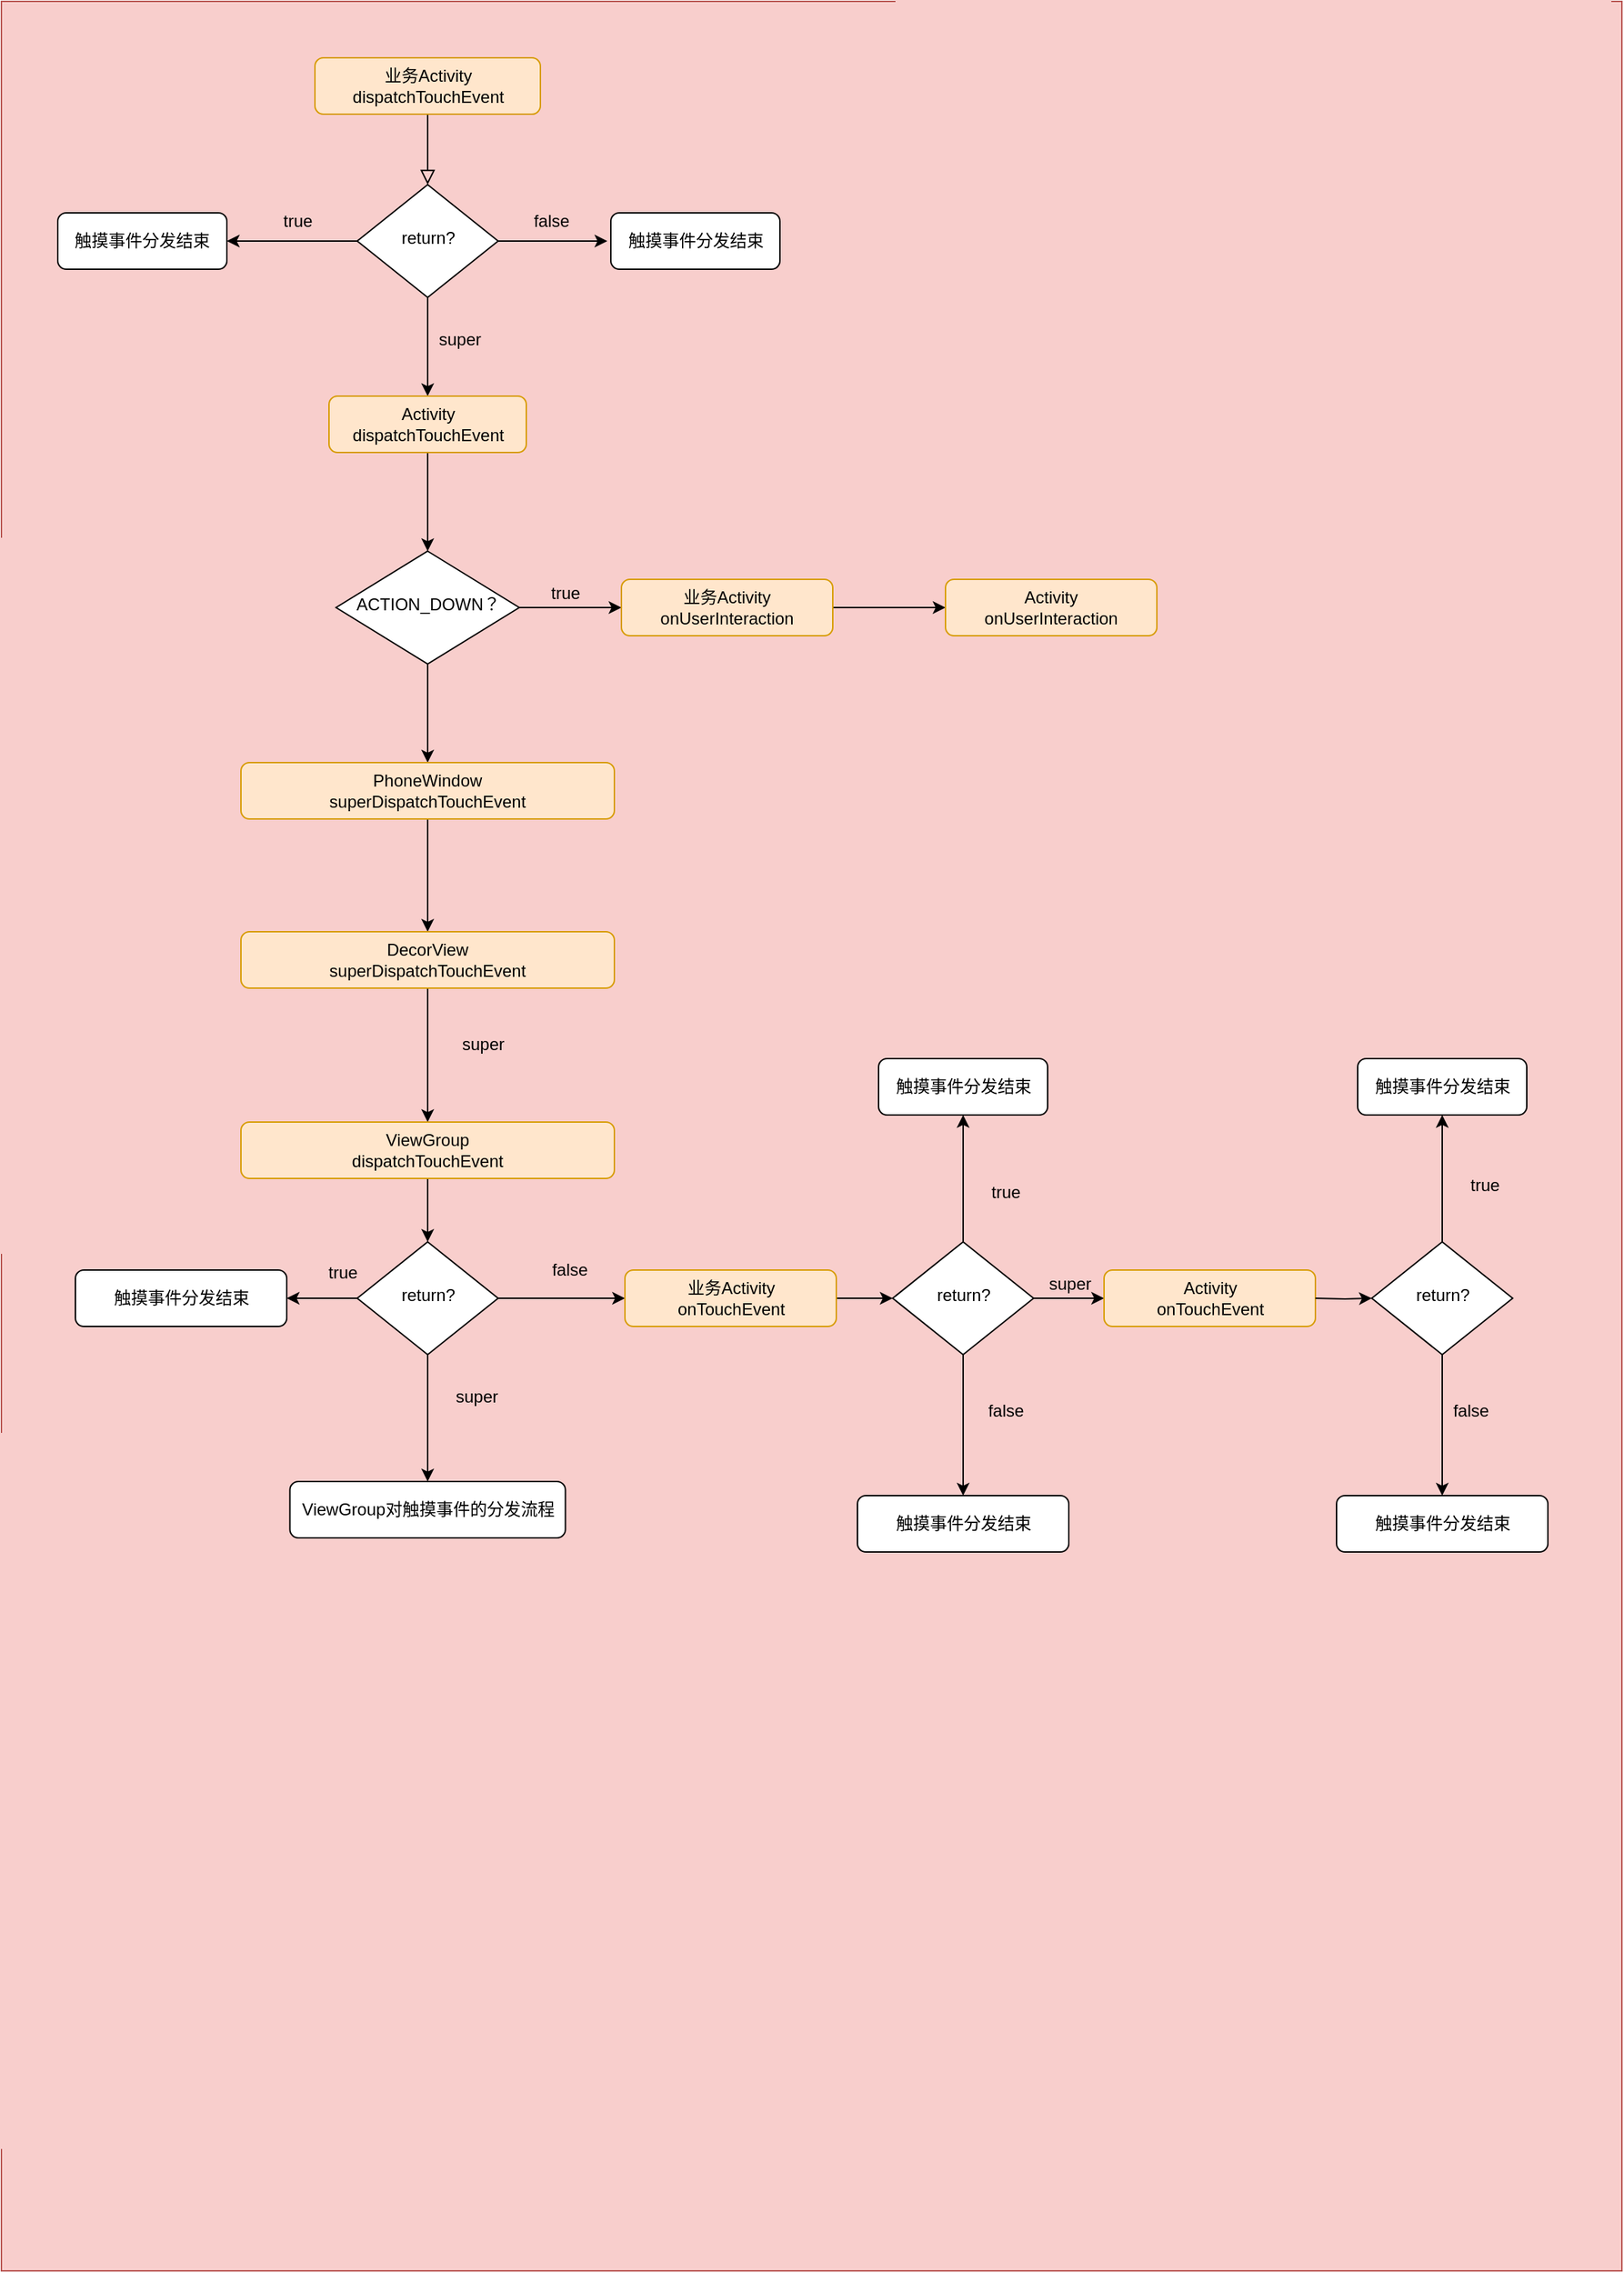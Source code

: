 <mxfile version="13.0.2" type="github" pages="2">
  <diagram id="C5RBs43oDa-KdzZeNtuy" name="Activity对触摸事件的分发流程">
    <mxGraphModel dx="599" dy="754" grid="1" gridSize="10" guides="1" tooltips="1" connect="1" arrows="1" fold="1" page="1" pageScale="1" pageWidth="827" pageHeight="1169" math="0" shadow="0">
      <root>
        <mxCell id="WIyWlLk6GJQsqaUBKTNV-0" />
        <mxCell id="WIyWlLk6GJQsqaUBKTNV-1" parent="WIyWlLk6GJQsqaUBKTNV-0" />
        <mxCell id="HODczc1Zrsx5R5IMGX4M-64" value="&lt;span style=&quot;font-family: monospace ; font-size: 0px&quot;&gt;%3CmxGraphModel%3E%3Croot%3E%3CmxCell%20id%3D%220%22%2F%3E%3CmxCell%20id%3D%221%22%20parent%3D%220%22%2F%3E%3CmxCell%20id%3D%222%22%20value%3D%22%22%20style%3D%22rounded%3D0%3Bhtml%3D1%3BjettySize%3Dauto%3BorthogonalLoop%3D1%3BfontSize%3D11%3BendArrow%3Dblock%3BendFill%3D0%3BendSize%3D8%3BstrokeWidth%3D1%3Bshadow%3D0%3BlabelBackgroundColor%3Dnone%3BedgeStyle%3DorthogonalEdgeStyle%3B%22%20edge%3D%221%22%20source%3D%223%22%20target%3D%227%22%20parent%3D%221%22%3E%3CmxGeometry%20relative%3D%221%22%20as%3D%22geometry%22%2F%3E%3C%2FmxCell%3E%3CmxCell%20id%3D%223%22%20value%3D%22%E4%B8%9A%E5%8A%A1Activity%26lt%3Bbr%26gt%3BdispatchTouchEvent%22%20style%3D%22rounded%3D1%3BwhiteSpace%3Dwrap%3Bhtml%3D1%3BfontSize%3D12%3Bglass%3D0%3BstrokeWidth%3D1%3Bshadow%3D0%3BfillColor%3D%23ffe6cc%3BstrokeColor%3D%23d79b00%3B%22%20vertex%3D%221%22%20parent%3D%221%22%3E%3CmxGeometry%20x%3D%22300%22%20y%3D%2280%22%20width%3D%22160%22%20height%3D%2240%22%20as%3D%22geometry%22%2F%3E%3C%2FmxCell%3E%3CmxCell%20id%3D%224%22%20value%3D%22%22%20style%3D%22edgeStyle%3DorthogonalEdgeStyle%3Brounded%3D0%3BorthogonalLoop%3D1%3BjettySize%3Dauto%3Bhtml%3D1%3B%22%20edge%3D%221%22%20source%3D%227%22%20target%3D%2216%22%20parent%3D%221%22%3E%3CmxGeometry%20relative%3D%221%22%20as%3D%22geometry%22%2F%3E%3C%2FmxCell%3E%3CmxCell%20id%3D%225%22%20style%3D%22edgeStyle%3DorthogonalEdgeStyle%3Brounded%3D0%3BorthogonalLoop%3D1%3BjettySize%3Dauto%3Bhtml%3D1%3BexitX%3D0.5%3BexitY%3D1%3BexitDx%3D0%3BexitDy%3D0%3BentryX%3D0.5%3BentryY%3D0%3BentryDx%3D0%3BentryDy%3D0%3B%22%20edge%3D%221%22%20source%3D%227%22%20target%3D%2220%22%20parent%3D%221%22%3E%3CmxGeometry%20relative%3D%221%22%20as%3D%22geometry%22%2F%3E%3C%2FmxCell%3E%3CmxCell%20id%3D%226%22%20value%3D%22%22%20style%3D%22edgeStyle%3DorthogonalEdgeStyle%3Brounded%3D0%3BorthogonalLoop%3D1%3BjettySize%3Dauto%3Bhtml%3D1%3B%22%20edge%3D%221%22%20source%3D%227%22%20parent%3D%221%22%3E%3CmxGeometry%20relative%3D%221%22%20as%3D%22geometry%22%3E%3CmxPoint%20x%3D%22510%22%20y%3D%22210%22%20as%3D%22targetPoint%22%2F%3E%3C%2FmxGeometry%3E%3C%2FmxCell%3E%3CmxCell%20id%3D%227%22%20value%3D%22return%3F%22%20style%3D%22rhombus%3BwhiteSpace%3Dwrap%3Bhtml%3D1%3Bshadow%3D0%3BfontFamily%3DHelvetica%3BfontSize%3D12%3Balign%3Dcenter%3BstrokeWidth%3D1%3Bspacing%3D6%3BspacingTop%3D-4%3B%22%20vertex%3D%221%22%20parent%3D%221%22%3E%3CmxGeometry%20x%3D%22330%22%20y%3D%22170%22%20width%3D%22100%22%20height%3D%2280%22%20as%3D%22geometry%22%2F%3E%3C%2FmxCell%3E%3CmxCell%20id%3D%228%22%20value%3D%22%22%20style%3D%22edgeStyle%3DorthogonalEdgeStyle%3Brounded%3D0%3BorthogonalLoop%3D1%3BjettySize%3Dauto%3Bhtml%3D1%3B%22%20edge%3D%221%22%20source%3D%2210%22%20target%3D%2212%22%20parent%3D%221%22%3E%3CmxGeometry%20relative%3D%221%22%20as%3D%22geometry%22%2F%3E%3C%2FmxCell%3E%3CmxCell%20id%3D%229%22%20value%3D%22%22%20style%3D%22edgeStyle%3DorthogonalEdgeStyle%3Brounded%3D0%3BorthogonalLoop%3D1%3BjettySize%3Dauto%3Bhtml%3D1%3B%22%20edge%3D%221%22%20source%3D%2210%22%20target%3D%2214%22%20parent%3D%221%22%3E%3CmxGeometry%20relative%3D%221%22%20as%3D%22geometry%22%2F%3E%3C%2FmxCell%3E%3CmxCell%20id%3D%2210%22%20value%3D%22ACTION_DOWN%EF%BC%9F%22%20style%3D%22rhombus%3BwhiteSpace%3Dwrap%3Bhtml%3D1%3Bshadow%3D0%3BfontFamily%3DHelvetica%3BfontSize%3D12%3Balign%3Dcenter%3BstrokeWidth%3D1%3Bspacing%3D6%3BspacingTop%3D-4%3B%22%20vertex%3D%221%22%20parent%3D%221%22%3E%3CmxGeometry%20x%3D%22315%22%20y%3D%22430%22%20width%3D%22130%22%20height%3D%2280%22%20as%3D%22geometry%22%2F%3E%3C%2FmxCell%3E%3CmxCell%20id%3D%2211%22%20style%3D%22edgeStyle%3DorthogonalEdgeStyle%3Brounded%3D0%3BorthogonalLoop%3D1%3BjettySize%3Dauto%3Bhtml%3D1%3BexitX%3D0.5%3BexitY%3D1%3BexitDx%3D0%3BexitDy%3D0%3BentryX%3D0.5%3BentryY%3D0%3BentryDx%3D0%3BentryDy%3D0%3B%22%20edge%3D%221%22%20source%3D%2212%22%20target%3D%2224%22%20parent%3D%221%22%3E%3CmxGeometry%20relative%3D%221%22%20as%3D%22geometry%22%2F%3E%3C%2FmxCell%3E%3CmxCell%20id%3D%2212%22%20value%3D%22PhoneWindow%20-%26amp%3Bgt%3B%20DecorView%20-%26amp%3Bgt%3B%20ViewGroup%26lt%3Bbr%26gt%3BdispatchTouchEvent%22%20style%3D%22rounded%3D1%3BwhiteSpace%3Dwrap%3Bhtml%3D1%3BfontSize%3D12%3Bglass%3D0%3BstrokeWidth%3D1%3Bshadow%3D0%3BfillColor%3D%23ffe6cc%3BstrokeColor%3D%23d79b00%3B%22%20vertex%3D%221%22%20parent%3D%221%22%3E%3CmxGeometry%20x%3D%22247.5%22%20y%3D%22565%22%20width%3D%22265%22%20height%3D%2240%22%20as%3D%22geometry%22%2F%3E%3C%2FmxCell%3E%3CmxCell%20id%3D%2213%22%20value%3D%22%22%20style%3D%22edgeStyle%3DorthogonalEdgeStyle%3Brounded%3D0%3BorthogonalLoop%3D1%3BjettySize%3Dauto%3Bhtml%3D1%3B%22%20edge%3D%221%22%20source%3D%2214%22%20target%3D%2215%22%20parent%3D%221%22%3E%3CmxGeometry%20relative%3D%221%22%20as%3D%22geometry%22%2F%3E%3C%2FmxCell%3E%3CmxCell%20id%3D%2214%22%20value%3D%22%E4%B8%9A%E5%8A%A1Activity%26lt%3Bbr%26gt%3BonUserInteraction%22%20style%3D%22rounded%3D1%3BwhiteSpace%3Dwrap%3Bhtml%3D1%3BfontSize%3D12%3Bglass%3D0%3BstrokeWidth%3D1%3Bshadow%3D0%3BfillColor%3D%23ffe6cc%3BstrokeColor%3D%23d79b00%3B%22%20vertex%3D%221%22%20parent%3D%221%22%3E%3CmxGeometry%20x%3D%22520%22%20y%3D%22450%22%20width%3D%22150%22%20height%3D%2240%22%20as%3D%22geometry%22%2F%3E%3C%2FmxCell%3E%3CmxCell%20id%3D%2215%22%20value%3D%22Activity%26lt%3Bbr%26gt%3BonUserInteraction%22%20style%3D%22rounded%3D1%3BwhiteSpace%3Dwrap%3Bhtml%3D1%3BfontSize%3D12%3Bglass%3D0%3BstrokeWidth%3D1%3Bshadow%3D0%3BfillColor%3D%23ffe6cc%3BstrokeColor%3D%23d79b00%3B%22%20vertex%3D%221%22%20parent%3D%221%22%3E%3CmxGeometry%20x%3D%22750%22%20y%3D%22450%22%20width%3D%22150%22%20height%3D%2240%22%20as%3D%22geometry%22%2F%3E%3C%2FmxCell%3E%3CmxCell%20id%3D%2216%22%20value%3D%22%E8%A7%A6%E6%91%B8%E4%BA%8B%E4%BB%B6%E5%88%86%E5%8F%91%E7%BB%93%E6%9D%9F%22%20style%3D%22rounded%3D1%3BwhiteSpace%3Dwrap%3Bhtml%3D1%3BfontSize%3D12%3Bglass%3D0%3BstrokeWidth%3D1%3Bshadow%3D0%3B%22%20vertex%3D%221%22%20parent%3D%221%22%3E%3CmxGeometry%20x%3D%22120%22%20y%3D%22190%22%20width%3D%22120%22%20height%3D%2240%22%20as%3D%22geometry%22%2F%3E%3C%2FmxCell%3E%3CmxCell%20id%3D%2217%22%20value%3D%22true%22%20style%3D%22text%3Bhtml%3D1%3Balign%3Dcenter%3BverticalAlign%3Dmiddle%3Bresizable%3D0%3Bpoints%3D%5B%5D%3Bautosize%3D1%3B%22%20vertex%3D%221%22%20parent%3D%221%22%3E%3CmxGeometry%20x%3D%22270%22%20y%3D%22186%22%20width%3D%2240%22%20height%3D%2220%22%20as%3D%22geometry%22%2F%3E%3C%2FmxCell%3E%3CmxCell%20id%3D%2218%22%20value%3D%22false%22%20style%3D%22text%3Bhtml%3D1%3Balign%3Dcenter%3BverticalAlign%3Dmiddle%3Bresizable%3D0%3Bpoints%3D%5B%5D%3Bautosize%3D1%3B%22%20vertex%3D%221%22%20parent%3D%221%22%3E%3CmxGeometry%20x%3D%22450%22%20y%3D%22186%22%20width%3D%2240%22%20height%3D%2220%22%20as%3D%22geometry%22%2F%3E%3C%2FmxCell%3E%3CmxCell%20id%3D%2219%22%20value%3D%22%22%20style%3D%22edgeStyle%3DorthogonalEdgeStyle%3Brounded%3D0%3BorthogonalLoop%3D1%3BjettySize%3Dauto%3Bhtml%3D1%3B%22%20edge%3D%221%22%20source%3D%2220%22%20target%3D%2210%22%20parent%3D%221%22%3E%3CmxGeometry%20relative%3D%221%22%20as%3D%22geometry%22%2F%3E%3C%2FmxCell%3E%3CmxCell%20id%3D%2220%22%20value%3D%22Activity%26lt%3Bbr%26gt%3BdispatchTouchEvent%22%20style%3D%22rounded%3D1%3BwhiteSpace%3Dwrap%3Bhtml%3D1%3BfontSize%3D12%3Bglass%3D0%3BstrokeWidth%3D1%3Bshadow%3D0%3BfillColor%3D%23ffe6cc%3BstrokeColor%3D%23d79b00%3B%22%20vertex%3D%221%22%20parent%3D%221%22%3E%3CmxGeometry%20x%3D%22310%22%20y%3D%22320%22%20width%3D%22140%22%20height%3D%2240%22%20as%3D%22geometry%22%2F%3E%3C%2FmxCell%3E%3CmxCell%20id%3D%2221%22%20style%3D%22edgeStyle%3DorthogonalEdgeStyle%3Brounded%3D0%3BorthogonalLoop%3D1%3BjettySize%3Dauto%3Bhtml%3D1%3BexitX%3D1%3BexitY%3D0.5%3BexitDx%3D0%3BexitDy%3D0%3BentryX%3D0%3BentryY%3D0.5%3BentryDx%3D0%3BentryDy%3D0%3B%22%20edge%3D%221%22%20source%3D%2224%22%20target%3D%2226%22%20parent%3D%221%22%3E%3CmxGeometry%20relative%3D%221%22%20as%3D%22geometry%22%2F%3E%3C%2FmxCell%3E%3CmxCell%20id%3D%2222%22%20style%3D%22edgeStyle%3DorthogonalEdgeStyle%3Brounded%3D0%3BorthogonalLoop%3D1%3BjettySize%3Dauto%3Bhtml%3D1%3BexitX%3D0.5%3BexitY%3D1%3BexitDx%3D0%3BexitDy%3D0%3BentryX%3D0.5%3BentryY%3D0%3BentryDx%3D0%3BentryDy%3D0%3B%22%20edge%3D%221%22%20source%3D%2224%22%20target%3D%2252%22%20parent%3D%221%22%3E%3CmxGeometry%20relative%3D%221%22%20as%3D%22geometry%22%3E%3CmxPoint%20x%3D%22380%22%20y%3D%22800%22%20as%3D%22targetPoint%22%2F%3E%3C%2FmxGeometry%3E%3C%2FmxCell%3E%3CmxCell%20id%3D%2223%22%20value%3D%22%22%20style%3D%22edgeStyle%3DorthogonalEdgeStyle%3Brounded%3D0%3BorthogonalLoop%3D1%3BjettySize%3Dauto%3Bhtml%3D1%3B%22%20edge%3D%221%22%20source%3D%2224%22%20target%3D%2230%22%20parent%3D%221%22%3E%3CmxGeometry%20relative%3D%221%22%20as%3D%22geometry%22%2F%3E%3C%2FmxCell%3E%3CmxCell%20id%3D%2224%22%20value%3D%22return%3F%22%20style%3D%22rhombus%3BwhiteSpace%3Dwrap%3Bhtml%3D1%3Bshadow%3D0%3BfontFamily%3DHelvetica%3BfontSize%3D12%3Balign%3Dcenter%3BstrokeWidth%3D1%3Bspacing%3D6%3BspacingTop%3D-4%3B%22%20vertex%3D%221%22%20parent%3D%221%22%3E%3CmxGeometry%20x%3D%22330%22%20y%3D%22650%22%20width%3D%22100%22%20height%3D%2280%22%20as%3D%22geometry%22%2F%3E%3C%2FmxCell%3E%3CmxCell%20id%3D%2225%22%20value%3D%22%22%20style%3D%22edgeStyle%3DorthogonalEdgeStyle%3Brounded%3D0%3BorthogonalLoop%3D1%3BjettySize%3Dauto%3Bhtml%3D1%3B%22%20edge%3D%221%22%20source%3D%2226%22%20target%3D%2238%22%20parent%3D%221%22%3E%3CmxGeometry%20relative%3D%221%22%20as%3D%22geometry%22%2F%3E%3C%2FmxCell%3E%3CmxCell%20id%3D%2226%22%20value%3D%22%E4%B8%9A%E5%8A%A1Activity%26lt%3Bbr%26gt%3BonTouchEvent%22%20style%3D%22rounded%3D1%3BwhiteSpace%3Dwrap%3Bhtml%3D1%3BfontSize%3D12%3Bglass%3D0%3BstrokeWidth%3D1%3Bshadow%3D0%3BfillColor%3D%23ffe6cc%3BstrokeColor%3D%23d79b00%3B%22%20vertex%3D%221%22%20parent%3D%221%22%3E%3CmxGeometry%20x%3D%22520%22%20y%3D%22670%22%20width%3D%22150%22%20height%3D%2240%22%20as%3D%22geometry%22%2F%3E%3C%2FmxCell%3E%3CmxCell%20id%3D%2227%22%20value%3D%22super%22%20style%3D%22text%3Bhtml%3D1%3Balign%3Dcenter%3BverticalAlign%3Dmiddle%3Bresizable%3D0%3Bpoints%3D%5B%5D%3Bautosize%3D1%3B%22%20vertex%3D%221%22%20parent%3D%221%22%3E%3CmxGeometry%20x%3D%22380%22%20y%3D%22270%22%20width%3D%2250%22%20height%3D%2220%22%20as%3D%22geometry%22%2F%3E%3C%2FmxCell%3E%3CmxCell%20id%3D%2228%22%20value%3D%22false%22%20style%3D%22text%3Bhtml%3D1%3Balign%3Dcenter%3BverticalAlign%3Dmiddle%3Bresizable%3D0%3Bpoints%3D%5B%5D%3Bautosize%3D1%3B%22%20vertex%3D%221%22%20parent%3D%221%22%3E%3CmxGeometry%20x%3D%22460%22%20y%3D%22660%22%20width%3D%2240%22%20height%3D%2220%22%20as%3D%22geometry%22%2F%3E%3C%2FmxCell%3E%3CmxCell%20id%3D%2229%22%20value%3D%22true%22%20style%3D%22text%3Bhtml%3D1%3Balign%3Dcenter%3BverticalAlign%3Dmiddle%3Bresizable%3D0%3Bpoints%3D%5B%5D%3Bautosize%3D1%3B%22%20vertex%3D%221%22%20parent%3D%221%22%3E%3CmxGeometry%20x%3D%22460%22%20y%3D%22450%22%20width%3D%2240%22%20height%3D%2220%22%20as%3D%22geometry%22%2F%3E%3C%2FmxCell%3E%3CmxCell%20id%3D%2230%22%20value%3D%22%26lt%3Bspan%26gt%3B%E8%A7%A6%E6%91%B8%E4%BA%8B%E4%BB%B6%E5%88%86%E5%8F%91%E7%BB%93%E6%9D%9F%26lt%3B%2Fspan%26gt%3B%22%20style%3D%22rounded%3D1%3BwhiteSpace%3Dwrap%3Bhtml%3D1%3BfontSize%3D12%3Bglass%3D0%3BstrokeWidth%3D1%3Bshadow%3D0%3B%22%20vertex%3D%221%22%20parent%3D%221%22%3E%3CmxGeometry%20x%3D%22130%22%20y%3D%22670%22%20width%3D%22150%22%20height%3D%2240%22%20as%3D%22geometry%22%2F%3E%3C%2FmxCell%3E%3CmxCell%20id%3D%2231%22%20value%3D%22super%22%20style%3D%22text%3Bhtml%3D1%3Balign%3Dcenter%3BverticalAlign%3Dmiddle%3Bresizable%3D0%3Bpoints%3D%5B%5D%3Bautosize%3D1%3B%22%20vertex%3D%221%22%20parent%3D%221%22%3E%3CmxGeometry%20x%3D%22389%22%20y%3D%22750%22%20width%3D%2250%22%20height%3D%2220%22%20as%3D%22geometry%22%2F%3E%3C%2FmxCell%3E%3CmxCell%20id%3D%2232%22%20value%3D%22true%22%20style%3D%22text%3Bhtml%3D1%3Balign%3Dcenter%3BverticalAlign%3Dmiddle%3Bresizable%3D0%3Bpoints%3D%5B%5D%3Bautosize%3D1%3B%22%20vertex%3D%221%22%20parent%3D%221%22%3E%3CmxGeometry%20x%3D%22299%22%20y%3D%22662%22%20width%3D%2240%22%20height%3D%2220%22%20as%3D%22geometry%22%2F%3E%3C%2FmxCell%3E%3CmxCell%20id%3D%2233%22%20value%3D%22%22%20style%3D%22edgeStyle%3DorthogonalEdgeStyle%3Brounded%3D0%3BorthogonalLoop%3D1%3BjettySize%3Dauto%3Bhtml%3D1%3B%22%20edge%3D%221%22%20source%3D%2238%22%20target%3D%2239%22%20parent%3D%221%22%3E%3CmxGeometry%20relative%3D%221%22%20as%3D%22geometry%22%3E%3CmxPoint%20x%3D%22760%22%20y%3D%22810%22%20as%3D%22targetPoint%22%2F%3E%3C%2FmxGeometry%3E%3C%2FmxCell%3E%3CmxCell%20id%3D%2234%22%20value%3D%22false%22%20style%3D%22edgeLabel%3Bhtml%3D1%3Balign%3Dcenter%3BverticalAlign%3Dmiddle%3Bresizable%3D0%3Bpoints%3D%5B%5D%3B%22%20vertex%3D%221%22%20connectable%3D%220%22%20parent%3D%2233%22%3E%3CmxGeometry%20x%3D%22-0.26%22%20relative%3D%221%22%20as%3D%22geometry%22%3E%3CmxPoint%20as%3D%22offset%22%2F%3E%3C%2FmxGeometry%3E%3C%2FmxCell%3E%3CmxCell%20id%3D%2235%22%20value%3D%22%22%20style%3D%22edgeStyle%3DorthogonalEdgeStyle%3Brounded%3D0%3BorthogonalLoop%3D1%3BjettySize%3Dauto%3Bhtml%3D1%3BentryX%3D0.5%3BentryY%3D1%3BentryDx%3D0%3BentryDy%3D0%3B%22%20edge%3D%221%22%20source%3D%2238%22%20target%3D%2240%22%20parent%3D%221%22%3E%3CmxGeometry%20relative%3D%221%22%20as%3D%22geometry%22%3E%3CmxPoint%20x%3D%22760%22%20y%3D%22570%22%20as%3D%22targetPoint%22%2F%3E%3C%2FmxGeometry%3E%3C%2FmxCell%3E%3CmxCell%20id%3D%2236%22%20value%3D%22true%22%20style%3D%22edgeLabel%3Bhtml%3D1%3Balign%3Dcenter%3BverticalAlign%3Dmiddle%3Bresizable%3D0%3Bpoints%3D%5B%5D%3B%22%20vertex%3D%221%22%20connectable%3D%220%22%20parent%3D%2235%22%3E%3CmxGeometry%20x%3D%22-0.022%22%20y%3D%22-1%22%20relative%3D%221%22%20as%3D%22geometry%22%3E%3CmxPoint%20as%3D%22offset%22%2F%3E%3C%2FmxGeometry%3E%3C%2FmxCell%3E%3CmxCell%20id%3D%2237%22%20value%3D%22%22%20style%3D%22edgeStyle%3DorthogonalEdgeStyle%3Brounded%3D0%3BorthogonalLoop%3D1%3BjettySize%3Dauto%3Bhtml%3D1%3B%22%20edge%3D%221%22%20source%3D%2238%22%20target%3D%2241%22%20parent%3D%221%22%3E%3CmxGeometry%20relative%3D%221%22%20as%3D%22geometry%22%2F%3E%3C%2FmxCell%3E%3CmxCell%20id%3D%2238%22%20value%3D%22return%3F%22%20style%3D%22rhombus%3BwhiteSpace%3Dwrap%3Bhtml%3D1%3Bshadow%3D0%3BfontFamily%3DHelvetica%3BfontSize%3D12%3Balign%3Dcenter%3BstrokeWidth%3D1%3Bspacing%3D6%3BspacingTop%3D-4%3B%22%20vertex%3D%221%22%20parent%3D%221%22%3E%3CmxGeometry%20x%3D%22710%22%20y%3D%22650%22%20width%3D%22100%22%20height%3D%2280%22%20as%3D%22geometry%22%2F%3E%3C%2FmxCell%3E%3CmxCell%20id%3D%2239%22%20value%3D%22%26lt%3Bspan%26gt%3B%E8%A7%A6%E6%91%B8%E4%BA%8B%E4%BB%B6%E5%88%86%E5%8F%91%E7%BB%93%E6%9D%9F%26lt%3B%2Fspan%26gt%3B%22%20style%3D%22rounded%3D1%3BwhiteSpace%3Dwrap%3Bhtml%3D1%3BfontSize%3D12%3Bglass%3D0%3BstrokeWidth%3D1%3Bshadow%3D0%3B%22%20vertex%3D%221%22%20parent%3D%221%22%3E%3CmxGeometry%20x%3D%22685%22%20y%3D%22830%22%20width%3D%22150%22%20height%3D%2240%22%20as%3D%22geometry%22%2F%3E%3C%2FmxCell%3E%3CmxCell%20id%3D%2240%22%20value%3D%22%E8%A7%A6%E6%91%B8%E4%BA%8B%E4%BB%B6%E5%88%86%E5%8F%91%E7%BB%93%E6%9D%9F%22%20style%3D%22rounded%3D1%3BwhiteSpace%3Dwrap%3Bhtml%3D1%3BfontSize%3D12%3Bglass%3D0%3BstrokeWidth%3D1%3Bshadow%3D0%3B%22%20vertex%3D%221%22%20parent%3D%221%22%3E%3CmxGeometry%20x%3D%22700%22%20y%3D%22520%22%20width%3D%22120%22%20height%3D%2240%22%20as%3D%22geometry%22%2F%3E%3C%2FmxCell%3E%3CmxCell%20id%3D%2241%22%20value%3D%22Activity%26lt%3Bbr%26gt%3BonTouchEvent%22%20style%3D%22rounded%3D1%3BwhiteSpace%3Dwrap%3Bhtml%3D1%3BfontSize%3D12%3Bglass%3D0%3BstrokeWidth%3D1%3Bshadow%3D0%3BfillColor%3D%23ffe6cc%3BstrokeColor%3D%23d79b00%3B%22%20vertex%3D%221%22%20parent%3D%221%22%3E%3CmxGeometry%20x%3D%22860%22%20y%3D%22670%22%20width%3D%22150%22%20height%3D%2240%22%20as%3D%22geometry%22%2F%3E%3C%2FmxCell%3E%3CmxCell%20id%3D%2242%22%20value%3D%22%22%20style%3D%22edgeStyle%3DorthogonalEdgeStyle%3Brounded%3D0%3BorthogonalLoop%3D1%3BjettySize%3Dauto%3Bhtml%3D1%3B%22%20edge%3D%221%22%20target%3D%2247%22%20parent%3D%221%22%3E%3CmxGeometry%20relative%3D%221%22%20as%3D%22geometry%22%3E%3CmxPoint%20x%3D%221010%22%20y%3D%22690%22%20as%3D%22sourcePoint%22%2F%3E%3C%2FmxGeometry%3E%3C%2FmxCell%3E%3CmxCell%20id%3D%2243%22%20value%3D%22%22%20style%3D%22edgeStyle%3DorthogonalEdgeStyle%3Brounded%3D0%3BorthogonalLoop%3D1%3BjettySize%3Dauto%3Bhtml%3D1%3B%22%20edge%3D%221%22%20source%3D%2247%22%20target%3D%2248%22%20parent%3D%221%22%3E%3CmxGeometry%20relative%3D%221%22%20as%3D%22geometry%22%3E%3CmxPoint%20x%3D%221100%22%20y%3D%22810%22%20as%3D%22targetPoint%22%2F%3E%3C%2FmxGeometry%3E%3C%2FmxCell%3E%3CmxCell%20id%3D%2244%22%20value%3D%22false%22%20style%3D%22edgeLabel%3Bhtml%3D1%3Balign%3Dcenter%3BverticalAlign%3Dmiddle%3Bresizable%3D0%3Bpoints%3D%5B%5D%3B%22%20vertex%3D%221%22%20connectable%3D%220%22%20parent%3D%2243%22%3E%3CmxGeometry%20x%3D%22-0.26%22%20relative%3D%221%22%20as%3D%22geometry%22%3E%3CmxPoint%20as%3D%22offset%22%2F%3E%3C%2FmxGeometry%3E%3C%2FmxCell%3E%3CmxCell%20id%3D%2245%22%20value%3D%22%22%20style%3D%22edgeStyle%3DorthogonalEdgeStyle%3Brounded%3D0%3BorthogonalLoop%3D1%3BjettySize%3Dauto%3Bhtml%3D1%3BentryX%3D0.5%3BentryY%3D1%3BentryDx%3D0%3BentryDy%3D0%3B%22%20edge%3D%221%22%20source%3D%2247%22%20target%3D%2249%22%20parent%3D%221%22%3E%3CmxGeometry%20relative%3D%221%22%20as%3D%22geometry%22%3E%3CmxPoint%20x%3D%221100%22%20y%3D%22570%22%20as%3D%22targetPoint%22%2F%3E%3C%2FmxGeometry%3E%3C%2FmxCell%3E%3CmxCell%20id%3D%2246%22%20value%3D%22true%22%20style%3D%22edgeLabel%3Bhtml%3D1%3Balign%3Dcenter%3BverticalAlign%3Dmiddle%3Bresizable%3D0%3Bpoints%3D%5B%5D%3B%22%20vertex%3D%221%22%20connectable%3D%220%22%20parent%3D%2245%22%3E%3CmxGeometry%20x%3D%22-0.022%22%20y%3D%22-1%22%20relative%3D%221%22%20as%3D%22geometry%22%3E%3CmxPoint%20as%3D%22offset%22%2F%3E%3C%2FmxGeometry%3E%3C%2FmxCell%3E%3CmxCell%20id%3D%2247%22%20value%3D%22return%3F%22%20style%3D%22rhombus%3BwhiteSpace%3Dwrap%3Bhtml%3D1%3Bshadow%3D0%3BfontFamily%3DHelvetica%3BfontSize%3D12%3Balign%3Dcenter%3BstrokeWidth%3D1%3Bspacing%3D6%3BspacingTop%3D-4%3B%22%20vertex%3D%221%22%20parent%3D%221%22%3E%3CmxGeometry%20x%3D%221050%22%20y%3D%22650%22%20width%3D%22100%22%20height%3D%2280%22%20as%3D%22geometry%22%2F%3E%3C%2FmxCell%3E%3CmxCell%20id%3D%2248%22%20value%3D%22%26lt%3Bspan%26gt%3B%E8%A7%A6%E6%91%B8%E4%BA%8B%E4%BB%B6%E5%88%86%E5%8F%91%E7%BB%93%E6%9D%9F%26lt%3B%2Fspan%26gt%3B%22%20style%3D%22rounded%3D1%3BwhiteSpace%3Dwrap%3Bhtml%3D1%3BfontSize%3D12%3Bglass%3D0%3BstrokeWidth%3D1%3Bshadow%3D0%3B%22%20vertex%3D%221%22%20parent%3D%221%22%3E%3CmxGeometry%20x%3D%221025%22%20y%3D%22830%22%20width%3D%22150%22%20height%3D%2240%22%20as%3D%22geometry%22%2F%3E%3C%2FmxCell%3E%3CmxCell%20id%3D%2249%22%20value%3D%22%E8%A7%A6%E6%91%B8%E4%BA%8B%E4%BB%B6%E5%88%86%E5%8F%91%E7%BB%93%E6%9D%9F%22%20style%3D%22rounded%3D1%3BwhiteSpace%3Dwrap%3Bhtml%3D1%3BfontSize%3D12%3Bglass%3D0%3BstrokeWidth%3D1%3Bshadow%3D0%3B%22%20vertex%3D%221%22%20parent%3D%221%22%3E%3CmxGeometry%20x%3D%221040%22%20y%3D%22520%22%20width%3D%22120%22%20height%3D%2240%22%20as%3D%22geometry%22%2F%3E%3C%2FmxCell%3E%3CmxCell%20id%3D%2250%22%20value%3D%22super%22%20style%3D%22text%3Bhtml%3D1%3Balign%3Dcenter%3BverticalAlign%3Dmiddle%3Bresizable%3D0%3Bpoints%3D%5B%5D%3Bautosize%3D1%3B%22%20vertex%3D%221%22%20parent%3D%221%22%3E%3CmxGeometry%20x%3D%22810%22%20y%3D%22670%22%20width%3D%2250%22%20height%3D%2220%22%20as%3D%22geometry%22%2F%3E%3C%2FmxCell%3E%3CmxCell%20id%3D%2251%22%20value%3D%22%E8%A7%A6%E6%91%B8%E4%BA%8B%E4%BB%B6%E5%88%86%E5%8F%91%E7%BB%93%E6%9D%9F%22%20style%3D%22rounded%3D1%3BwhiteSpace%3Dwrap%3Bhtml%3D1%3BfontSize%3D12%3Bglass%3D0%3BstrokeWidth%3D1%3Bshadow%3D0%3B%22%20vertex%3D%221%22%20parent%3D%221%22%3E%3CmxGeometry%20x%3D%22512.5%22%20y%3D%22190%22%20width%3D%22120%22%20height%3D%2240%22%20as%3D%22geometry%22%2F%3E%3C%2FmxCell%3E%3CmxCell%20id%3D%2252%22%20value%3D%22ViewGroup%E5%AF%B9%E8%A7%A6%E6%91%B8%E4%BA%8B%E4%BB%B6%E7%9A%84%E5%88%86%E5%8F%91%E6%B5%81%E7%A8%8B%22%20style%3D%22rounded%3D1%3BwhiteSpace%3Dwrap%3Bhtml%3D1%3BfontSize%3D12%3Bglass%3D0%3BstrokeWidth%3D1%3Bshadow%3D0%3B%22%20vertex%3D%221%22%20parent%3D%221%22%3E%3CmxGeometry%20x%3D%22282.25%22%20y%3D%22820%22%20width%3D%22195.5%22%20height%3D%2240%22%20as%3D%22geometry%22%2F%3E%3C%2FmxCell%3E%3C%2Froot%3E%3C%2FmxGraphModel%3E&lt;/span&gt;" style="rounded=0;whiteSpace=wrap;html=1;fillColor=#f8cecc;strokeColor=#b85450;" parent="WIyWlLk6GJQsqaUBKTNV-1" vertex="1">
          <mxGeometry x="1210" y="640" width="1150" height="1610" as="geometry" />
        </mxCell>
        <mxCell id="HODczc1Zrsx5R5IMGX4M-65" value="" style="rounded=0;html=1;jettySize=auto;orthogonalLoop=1;fontSize=11;endArrow=block;endFill=0;endSize=8;strokeWidth=1;shadow=0;labelBackgroundColor=none;edgeStyle=orthogonalEdgeStyle;" parent="WIyWlLk6GJQsqaUBKTNV-1" source="HODczc1Zrsx5R5IMGX4M-66" target="HODczc1Zrsx5R5IMGX4M-70" edge="1">
          <mxGeometry relative="1" as="geometry" />
        </mxCell>
        <mxCell id="HODczc1Zrsx5R5IMGX4M-66" value="业务Activity&lt;br&gt;dispatchTouchEvent" style="rounded=1;whiteSpace=wrap;html=1;fontSize=12;glass=0;strokeWidth=1;shadow=0;fillColor=#ffe6cc;strokeColor=#d79b00;" parent="WIyWlLk6GJQsqaUBKTNV-1" vertex="1">
          <mxGeometry x="1432.5" y="680" width="160" height="40" as="geometry" />
        </mxCell>
        <mxCell id="HODczc1Zrsx5R5IMGX4M-67" value="" style="edgeStyle=orthogonalEdgeStyle;rounded=0;orthogonalLoop=1;jettySize=auto;html=1;" parent="WIyWlLk6GJQsqaUBKTNV-1" source="HODczc1Zrsx5R5IMGX4M-70" target="HODczc1Zrsx5R5IMGX4M-79" edge="1">
          <mxGeometry relative="1" as="geometry" />
        </mxCell>
        <mxCell id="HODczc1Zrsx5R5IMGX4M-68" style="edgeStyle=orthogonalEdgeStyle;rounded=0;orthogonalLoop=1;jettySize=auto;html=1;exitX=0.5;exitY=1;exitDx=0;exitDy=0;entryX=0.5;entryY=0;entryDx=0;entryDy=0;" parent="WIyWlLk6GJQsqaUBKTNV-1" source="HODczc1Zrsx5R5IMGX4M-70" target="HODczc1Zrsx5R5IMGX4M-83" edge="1">
          <mxGeometry relative="1" as="geometry" />
        </mxCell>
        <mxCell id="HODczc1Zrsx5R5IMGX4M-69" value="" style="edgeStyle=orthogonalEdgeStyle;rounded=0;orthogonalLoop=1;jettySize=auto;html=1;" parent="WIyWlLk6GJQsqaUBKTNV-1" source="HODczc1Zrsx5R5IMGX4M-70" edge="1">
          <mxGeometry relative="1" as="geometry">
            <mxPoint x="1640" y="810" as="targetPoint" />
          </mxGeometry>
        </mxCell>
        <mxCell id="HODczc1Zrsx5R5IMGX4M-70" value="return?" style="rhombus;whiteSpace=wrap;html=1;shadow=0;fontFamily=Helvetica;fontSize=12;align=center;strokeWidth=1;spacing=6;spacingTop=-4;" parent="WIyWlLk6GJQsqaUBKTNV-1" vertex="1">
          <mxGeometry x="1462.5" y="770" width="100" height="80" as="geometry" />
        </mxCell>
        <mxCell id="HODczc1Zrsx5R5IMGX4M-71" value="" style="edgeStyle=orthogonalEdgeStyle;rounded=0;orthogonalLoop=1;jettySize=auto;html=1;exitX=0.5;exitY=1;exitDx=0;exitDy=0;" parent="WIyWlLk6GJQsqaUBKTNV-1" source="HODczc1Zrsx5R5IMGX4M-124" target="HODczc1Zrsx5R5IMGX4M-75" edge="1">
          <mxGeometry relative="1" as="geometry">
            <mxPoint x="1512.5" y="1370" as="sourcePoint" />
          </mxGeometry>
        </mxCell>
        <mxCell id="HODczc1Zrsx5R5IMGX4M-72" value="" style="edgeStyle=orthogonalEdgeStyle;rounded=0;orthogonalLoop=1;jettySize=auto;html=1;" parent="WIyWlLk6GJQsqaUBKTNV-1" source="HODczc1Zrsx5R5IMGX4M-73" target="HODczc1Zrsx5R5IMGX4M-77" edge="1">
          <mxGeometry relative="1" as="geometry" />
        </mxCell>
        <mxCell id="HODczc1Zrsx5R5IMGX4M-122" value="" style="edgeStyle=orthogonalEdgeStyle;rounded=0;orthogonalLoop=1;jettySize=auto;html=1;" parent="WIyWlLk6GJQsqaUBKTNV-1" source="HODczc1Zrsx5R5IMGX4M-73" target="HODczc1Zrsx5R5IMGX4M-121" edge="1">
          <mxGeometry relative="1" as="geometry" />
        </mxCell>
        <mxCell id="HODczc1Zrsx5R5IMGX4M-73" value="ACTION_DOWN？" style="rhombus;whiteSpace=wrap;html=1;shadow=0;fontFamily=Helvetica;fontSize=12;align=center;strokeWidth=1;spacing=6;spacingTop=-4;" parent="WIyWlLk6GJQsqaUBKTNV-1" vertex="1">
          <mxGeometry x="1447.5" y="1030" width="130" height="80" as="geometry" />
        </mxCell>
        <mxCell id="HODczc1Zrsx5R5IMGX4M-74" style="edgeStyle=orthogonalEdgeStyle;rounded=0;orthogonalLoop=1;jettySize=auto;html=1;exitX=0.5;exitY=1;exitDx=0;exitDy=0;entryX=0.5;entryY=0;entryDx=0;entryDy=0;" parent="WIyWlLk6GJQsqaUBKTNV-1" source="HODczc1Zrsx5R5IMGX4M-75" target="HODczc1Zrsx5R5IMGX4M-87" edge="1">
          <mxGeometry relative="1" as="geometry" />
        </mxCell>
        <mxCell id="HODczc1Zrsx5R5IMGX4M-75" value="ViewGroup&lt;br&gt;dispatchTouchEvent" style="rounded=1;whiteSpace=wrap;html=1;fontSize=12;glass=0;strokeWidth=1;shadow=0;fillColor=#ffe6cc;strokeColor=#d79b00;" parent="WIyWlLk6GJQsqaUBKTNV-1" vertex="1">
          <mxGeometry x="1380" y="1435" width="265" height="40" as="geometry" />
        </mxCell>
        <mxCell id="HODczc1Zrsx5R5IMGX4M-76" value="" style="edgeStyle=orthogonalEdgeStyle;rounded=0;orthogonalLoop=1;jettySize=auto;html=1;" parent="WIyWlLk6GJQsqaUBKTNV-1" source="HODczc1Zrsx5R5IMGX4M-77" target="HODczc1Zrsx5R5IMGX4M-78" edge="1">
          <mxGeometry relative="1" as="geometry" />
        </mxCell>
        <mxCell id="HODczc1Zrsx5R5IMGX4M-77" value="业务Activity&lt;br&gt;onUserInteraction" style="rounded=1;whiteSpace=wrap;html=1;fontSize=12;glass=0;strokeWidth=1;shadow=0;fillColor=#ffe6cc;strokeColor=#d79b00;" parent="WIyWlLk6GJQsqaUBKTNV-1" vertex="1">
          <mxGeometry x="1650" y="1050" width="150" height="40" as="geometry" />
        </mxCell>
        <mxCell id="HODczc1Zrsx5R5IMGX4M-78" value="Activity&lt;br&gt;onUserInteraction" style="rounded=1;whiteSpace=wrap;html=1;fontSize=12;glass=0;strokeWidth=1;shadow=0;fillColor=#ffe6cc;strokeColor=#d79b00;" parent="WIyWlLk6GJQsqaUBKTNV-1" vertex="1">
          <mxGeometry x="1880" y="1050" width="150" height="40" as="geometry" />
        </mxCell>
        <mxCell id="HODczc1Zrsx5R5IMGX4M-79" value="触摸事件分发结束" style="rounded=1;whiteSpace=wrap;html=1;fontSize=12;glass=0;strokeWidth=1;shadow=0;" parent="WIyWlLk6GJQsqaUBKTNV-1" vertex="1">
          <mxGeometry x="1250" y="790" width="120" height="40" as="geometry" />
        </mxCell>
        <mxCell id="HODczc1Zrsx5R5IMGX4M-80" value="true" style="text;html=1;align=center;verticalAlign=middle;resizable=0;points=[];autosize=1;" parent="WIyWlLk6GJQsqaUBKTNV-1" vertex="1">
          <mxGeometry x="1400" y="786" width="40" height="20" as="geometry" />
        </mxCell>
        <mxCell id="HODczc1Zrsx5R5IMGX4M-81" value="false" style="text;html=1;align=center;verticalAlign=middle;resizable=0;points=[];autosize=1;" parent="WIyWlLk6GJQsqaUBKTNV-1" vertex="1">
          <mxGeometry x="1580" y="786" width="40" height="20" as="geometry" />
        </mxCell>
        <mxCell id="HODczc1Zrsx5R5IMGX4M-82" value="" style="edgeStyle=orthogonalEdgeStyle;rounded=0;orthogonalLoop=1;jettySize=auto;html=1;" parent="WIyWlLk6GJQsqaUBKTNV-1" source="HODczc1Zrsx5R5IMGX4M-83" target="HODczc1Zrsx5R5IMGX4M-73" edge="1">
          <mxGeometry relative="1" as="geometry" />
        </mxCell>
        <mxCell id="HODczc1Zrsx5R5IMGX4M-83" value="Activity&lt;br&gt;dispatchTouchEvent" style="rounded=1;whiteSpace=wrap;html=1;fontSize=12;glass=0;strokeWidth=1;shadow=0;fillColor=#ffe6cc;strokeColor=#d79b00;" parent="WIyWlLk6GJQsqaUBKTNV-1" vertex="1">
          <mxGeometry x="1442.5" y="920" width="140" height="40" as="geometry" />
        </mxCell>
        <mxCell id="HODczc1Zrsx5R5IMGX4M-84" style="edgeStyle=orthogonalEdgeStyle;rounded=0;orthogonalLoop=1;jettySize=auto;html=1;exitX=1;exitY=0.5;exitDx=0;exitDy=0;entryX=0;entryY=0.5;entryDx=0;entryDy=0;" parent="WIyWlLk6GJQsqaUBKTNV-1" source="HODczc1Zrsx5R5IMGX4M-87" target="HODczc1Zrsx5R5IMGX4M-89" edge="1">
          <mxGeometry relative="1" as="geometry" />
        </mxCell>
        <mxCell id="HODczc1Zrsx5R5IMGX4M-85" style="edgeStyle=orthogonalEdgeStyle;rounded=0;orthogonalLoop=1;jettySize=auto;html=1;exitX=0.5;exitY=1;exitDx=0;exitDy=0;entryX=0.5;entryY=0;entryDx=0;entryDy=0;" parent="WIyWlLk6GJQsqaUBKTNV-1" source="HODczc1Zrsx5R5IMGX4M-87" target="HODczc1Zrsx5R5IMGX4M-115" edge="1">
          <mxGeometry relative="1" as="geometry">
            <mxPoint x="1512.5" y="1670" as="targetPoint" />
          </mxGeometry>
        </mxCell>
        <mxCell id="HODczc1Zrsx5R5IMGX4M-86" value="" style="edgeStyle=orthogonalEdgeStyle;rounded=0;orthogonalLoop=1;jettySize=auto;html=1;" parent="WIyWlLk6GJQsqaUBKTNV-1" source="HODczc1Zrsx5R5IMGX4M-87" target="HODczc1Zrsx5R5IMGX4M-93" edge="1">
          <mxGeometry relative="1" as="geometry" />
        </mxCell>
        <mxCell id="HODczc1Zrsx5R5IMGX4M-87" value="return?" style="rhombus;whiteSpace=wrap;html=1;shadow=0;fontFamily=Helvetica;fontSize=12;align=center;strokeWidth=1;spacing=6;spacingTop=-4;" parent="WIyWlLk6GJQsqaUBKTNV-1" vertex="1">
          <mxGeometry x="1462.5" y="1520" width="100" height="80" as="geometry" />
        </mxCell>
        <mxCell id="HODczc1Zrsx5R5IMGX4M-88" value="" style="edgeStyle=orthogonalEdgeStyle;rounded=0;orthogonalLoop=1;jettySize=auto;html=1;" parent="WIyWlLk6GJQsqaUBKTNV-1" source="HODczc1Zrsx5R5IMGX4M-89" target="HODczc1Zrsx5R5IMGX4M-101" edge="1">
          <mxGeometry relative="1" as="geometry" />
        </mxCell>
        <mxCell id="HODczc1Zrsx5R5IMGX4M-89" value="业务Activity&lt;br&gt;onTouchEvent" style="rounded=1;whiteSpace=wrap;html=1;fontSize=12;glass=0;strokeWidth=1;shadow=0;fillColor=#ffe6cc;strokeColor=#d79b00;" parent="WIyWlLk6GJQsqaUBKTNV-1" vertex="1">
          <mxGeometry x="1652.5" y="1540" width="150" height="40" as="geometry" />
        </mxCell>
        <mxCell id="HODczc1Zrsx5R5IMGX4M-90" value="super" style="text;html=1;align=center;verticalAlign=middle;resizable=0;points=[];autosize=1;" parent="WIyWlLk6GJQsqaUBKTNV-1" vertex="1">
          <mxGeometry x="1510" y="870" width="50" height="20" as="geometry" />
        </mxCell>
        <mxCell id="HODczc1Zrsx5R5IMGX4M-91" value="false" style="text;html=1;align=center;verticalAlign=middle;resizable=0;points=[];autosize=1;" parent="WIyWlLk6GJQsqaUBKTNV-1" vertex="1">
          <mxGeometry x="1592.5" y="1530" width="40" height="20" as="geometry" />
        </mxCell>
        <mxCell id="HODczc1Zrsx5R5IMGX4M-92" value="true" style="text;html=1;align=center;verticalAlign=middle;resizable=0;points=[];autosize=1;" parent="WIyWlLk6GJQsqaUBKTNV-1" vertex="1">
          <mxGeometry x="1590" y="1050" width="40" height="20" as="geometry" />
        </mxCell>
        <mxCell id="HODczc1Zrsx5R5IMGX4M-93" value="&lt;span&gt;触摸事件分发结束&lt;/span&gt;" style="rounded=1;whiteSpace=wrap;html=1;fontSize=12;glass=0;strokeWidth=1;shadow=0;" parent="WIyWlLk6GJQsqaUBKTNV-1" vertex="1">
          <mxGeometry x="1262.5" y="1540" width="150" height="40" as="geometry" />
        </mxCell>
        <mxCell id="HODczc1Zrsx5R5IMGX4M-94" value="super" style="text;html=1;align=center;verticalAlign=middle;resizable=0;points=[];autosize=1;" parent="WIyWlLk6GJQsqaUBKTNV-1" vertex="1">
          <mxGeometry x="1521.5" y="1620" width="50" height="20" as="geometry" />
        </mxCell>
        <mxCell id="HODczc1Zrsx5R5IMGX4M-95" value="true" style="text;html=1;align=center;verticalAlign=middle;resizable=0;points=[];autosize=1;" parent="WIyWlLk6GJQsqaUBKTNV-1" vertex="1">
          <mxGeometry x="1431.5" y="1532" width="40" height="20" as="geometry" />
        </mxCell>
        <mxCell id="HODczc1Zrsx5R5IMGX4M-96" value="" style="edgeStyle=orthogonalEdgeStyle;rounded=0;orthogonalLoop=1;jettySize=auto;html=1;" parent="WIyWlLk6GJQsqaUBKTNV-1" source="HODczc1Zrsx5R5IMGX4M-101" target="HODczc1Zrsx5R5IMGX4M-102" edge="1">
          <mxGeometry relative="1" as="geometry">
            <mxPoint x="1892.5" y="1680" as="targetPoint" />
          </mxGeometry>
        </mxCell>
        <mxCell id="HODczc1Zrsx5R5IMGX4M-98" value="" style="edgeStyle=orthogonalEdgeStyle;rounded=0;orthogonalLoop=1;jettySize=auto;html=1;entryX=0.5;entryY=1;entryDx=0;entryDy=0;" parent="WIyWlLk6GJQsqaUBKTNV-1" source="HODczc1Zrsx5R5IMGX4M-101" target="HODczc1Zrsx5R5IMGX4M-103" edge="1">
          <mxGeometry relative="1" as="geometry">
            <mxPoint x="1892.5" y="1440" as="targetPoint" />
          </mxGeometry>
        </mxCell>
        <mxCell id="HODczc1Zrsx5R5IMGX4M-100" value="" style="edgeStyle=orthogonalEdgeStyle;rounded=0;orthogonalLoop=1;jettySize=auto;html=1;" parent="WIyWlLk6GJQsqaUBKTNV-1" source="HODczc1Zrsx5R5IMGX4M-101" target="HODczc1Zrsx5R5IMGX4M-104" edge="1">
          <mxGeometry relative="1" as="geometry" />
        </mxCell>
        <mxCell id="HODczc1Zrsx5R5IMGX4M-101" value="return?" style="rhombus;whiteSpace=wrap;html=1;shadow=0;fontFamily=Helvetica;fontSize=12;align=center;strokeWidth=1;spacing=6;spacingTop=-4;" parent="WIyWlLk6GJQsqaUBKTNV-1" vertex="1">
          <mxGeometry x="1842.5" y="1520" width="100" height="80" as="geometry" />
        </mxCell>
        <mxCell id="HODczc1Zrsx5R5IMGX4M-102" value="&lt;span&gt;触摸事件分发结束&lt;/span&gt;" style="rounded=1;whiteSpace=wrap;html=1;fontSize=12;glass=0;strokeWidth=1;shadow=0;" parent="WIyWlLk6GJQsqaUBKTNV-1" vertex="1">
          <mxGeometry x="1817.5" y="1700" width="150" height="40" as="geometry" />
        </mxCell>
        <mxCell id="HODczc1Zrsx5R5IMGX4M-103" value="触摸事件分发结束" style="rounded=1;whiteSpace=wrap;html=1;fontSize=12;glass=0;strokeWidth=1;shadow=0;" parent="WIyWlLk6GJQsqaUBKTNV-1" vertex="1">
          <mxGeometry x="1832.5" y="1390" width="120" height="40" as="geometry" />
        </mxCell>
        <mxCell id="HODczc1Zrsx5R5IMGX4M-104" value="Activity&lt;br&gt;onTouchEvent" style="rounded=1;whiteSpace=wrap;html=1;fontSize=12;glass=0;strokeWidth=1;shadow=0;fillColor=#ffe6cc;strokeColor=#d79b00;" parent="WIyWlLk6GJQsqaUBKTNV-1" vertex="1">
          <mxGeometry x="1992.5" y="1540" width="150" height="40" as="geometry" />
        </mxCell>
        <mxCell id="HODczc1Zrsx5R5IMGX4M-105" value="" style="edgeStyle=orthogonalEdgeStyle;rounded=0;orthogonalLoop=1;jettySize=auto;html=1;" parent="WIyWlLk6GJQsqaUBKTNV-1" target="HODczc1Zrsx5R5IMGX4M-110" edge="1">
          <mxGeometry relative="1" as="geometry">
            <mxPoint x="2142.5" y="1560" as="sourcePoint" />
          </mxGeometry>
        </mxCell>
        <mxCell id="HODczc1Zrsx5R5IMGX4M-106" value="" style="edgeStyle=orthogonalEdgeStyle;rounded=0;orthogonalLoop=1;jettySize=auto;html=1;" parent="WIyWlLk6GJQsqaUBKTNV-1" source="HODczc1Zrsx5R5IMGX4M-110" target="HODczc1Zrsx5R5IMGX4M-111" edge="1">
          <mxGeometry relative="1" as="geometry">
            <mxPoint x="2232.5" y="1680" as="targetPoint" />
          </mxGeometry>
        </mxCell>
        <mxCell id="HODczc1Zrsx5R5IMGX4M-108" value="" style="edgeStyle=orthogonalEdgeStyle;rounded=0;orthogonalLoop=1;jettySize=auto;html=1;entryX=0.5;entryY=1;entryDx=0;entryDy=0;" parent="WIyWlLk6GJQsqaUBKTNV-1" source="HODczc1Zrsx5R5IMGX4M-110" target="HODczc1Zrsx5R5IMGX4M-112" edge="1">
          <mxGeometry relative="1" as="geometry">
            <mxPoint x="2232.5" y="1440" as="targetPoint" />
          </mxGeometry>
        </mxCell>
        <mxCell id="HODczc1Zrsx5R5IMGX4M-110" value="return?" style="rhombus;whiteSpace=wrap;html=1;shadow=0;fontFamily=Helvetica;fontSize=12;align=center;strokeWidth=1;spacing=6;spacingTop=-4;" parent="WIyWlLk6GJQsqaUBKTNV-1" vertex="1">
          <mxGeometry x="2182.5" y="1520" width="100" height="80" as="geometry" />
        </mxCell>
        <mxCell id="HODczc1Zrsx5R5IMGX4M-111" value="&lt;span&gt;触摸事件分发结束&lt;/span&gt;" style="rounded=1;whiteSpace=wrap;html=1;fontSize=12;glass=0;strokeWidth=1;shadow=0;" parent="WIyWlLk6GJQsqaUBKTNV-1" vertex="1">
          <mxGeometry x="2157.5" y="1700" width="150" height="40" as="geometry" />
        </mxCell>
        <mxCell id="HODczc1Zrsx5R5IMGX4M-112" value="触摸事件分发结束" style="rounded=1;whiteSpace=wrap;html=1;fontSize=12;glass=0;strokeWidth=1;shadow=0;" parent="WIyWlLk6GJQsqaUBKTNV-1" vertex="1">
          <mxGeometry x="2172.5" y="1390" width="120" height="40" as="geometry" />
        </mxCell>
        <mxCell id="HODczc1Zrsx5R5IMGX4M-113" value="super" style="text;html=1;align=center;verticalAlign=middle;resizable=0;points=[];autosize=1;" parent="WIyWlLk6GJQsqaUBKTNV-1" vertex="1">
          <mxGeometry x="1942.5" y="1540" width="50" height="20" as="geometry" />
        </mxCell>
        <mxCell id="HODczc1Zrsx5R5IMGX4M-114" value="触摸事件分发结束" style="rounded=1;whiteSpace=wrap;html=1;fontSize=12;glass=0;strokeWidth=1;shadow=0;" parent="WIyWlLk6GJQsqaUBKTNV-1" vertex="1">
          <mxGeometry x="1642.5" y="790" width="120" height="40" as="geometry" />
        </mxCell>
        <mxCell id="HODczc1Zrsx5R5IMGX4M-115" value="ViewGroup对触摸事件的分发流程" style="rounded=1;whiteSpace=wrap;html=1;fontSize=12;glass=0;strokeWidth=1;shadow=0;" parent="WIyWlLk6GJQsqaUBKTNV-1" vertex="1">
          <mxGeometry x="1414.75" y="1690" width="195.5" height="40" as="geometry" />
        </mxCell>
        <mxCell id="HODczc1Zrsx5R5IMGX4M-117" value="true" style="text;html=1;strokeColor=none;fillColor=none;align=center;verticalAlign=middle;whiteSpace=wrap;rounded=0;" parent="WIyWlLk6GJQsqaUBKTNV-1" vertex="1">
          <mxGeometry x="1902.5" y="1475" width="40" height="20" as="geometry" />
        </mxCell>
        <mxCell id="HODczc1Zrsx5R5IMGX4M-118" value="false" style="text;html=1;strokeColor=none;fillColor=none;align=center;verticalAlign=middle;whiteSpace=wrap;rounded=0;" parent="WIyWlLk6GJQsqaUBKTNV-1" vertex="1">
          <mxGeometry x="1902.5" y="1630" width="40" height="20" as="geometry" />
        </mxCell>
        <mxCell id="HODczc1Zrsx5R5IMGX4M-119" value="true" style="text;html=1;strokeColor=none;fillColor=none;align=center;verticalAlign=middle;whiteSpace=wrap;rounded=0;" parent="WIyWlLk6GJQsqaUBKTNV-1" vertex="1">
          <mxGeometry x="2242.5" y="1470" width="40" height="20" as="geometry" />
        </mxCell>
        <mxCell id="HODczc1Zrsx5R5IMGX4M-120" value="false" style="text;html=1;strokeColor=none;fillColor=none;align=center;verticalAlign=middle;whiteSpace=wrap;rounded=0;" parent="WIyWlLk6GJQsqaUBKTNV-1" vertex="1">
          <mxGeometry x="2232.5" y="1630" width="40" height="20" as="geometry" />
        </mxCell>
        <mxCell id="HODczc1Zrsx5R5IMGX4M-127" value="" style="edgeStyle=orthogonalEdgeStyle;rounded=0;orthogonalLoop=1;jettySize=auto;html=1;entryX=0.5;entryY=0;entryDx=0;entryDy=0;" parent="WIyWlLk6GJQsqaUBKTNV-1" source="HODczc1Zrsx5R5IMGX4M-121" target="HODczc1Zrsx5R5IMGX4M-124" edge="1">
          <mxGeometry relative="1" as="geometry">
            <mxPoint x="1510" y="1300" as="targetPoint" />
          </mxGeometry>
        </mxCell>
        <mxCell id="HODczc1Zrsx5R5IMGX4M-121" value="PhoneWindow&lt;br&gt;superDispatchTouchEvent" style="rounded=1;whiteSpace=wrap;html=1;fontSize=12;glass=0;strokeWidth=1;shadow=0;fillColor=#ffe6cc;strokeColor=#d79b00;" parent="WIyWlLk6GJQsqaUBKTNV-1" vertex="1">
          <mxGeometry x="1380" y="1180" width="265" height="40" as="geometry" />
        </mxCell>
        <mxCell id="HODczc1Zrsx5R5IMGX4M-124" value="DecorView&lt;br&gt;superDispatchTouchEvent" style="rounded=1;whiteSpace=wrap;html=1;fontSize=12;glass=0;strokeWidth=1;shadow=0;fillColor=#ffe6cc;strokeColor=#d79b00;" parent="WIyWlLk6GJQsqaUBKTNV-1" vertex="1">
          <mxGeometry x="1380" y="1300" width="265" height="40" as="geometry" />
        </mxCell>
        <mxCell id="HODczc1Zrsx5R5IMGX4M-132" value="super" style="text;html=1;strokeColor=none;fillColor=none;align=center;verticalAlign=middle;whiteSpace=wrap;rounded=0;" parent="WIyWlLk6GJQsqaUBKTNV-1" vertex="1">
          <mxGeometry x="1532" y="1370" width="40" height="20" as="geometry" />
        </mxCell>
      </root>
    </mxGraphModel>
  </diagram>
  <diagram id="3jxjMKvrWIV5sAnKLOmF" name="ViewGroup对触摸事件的分发流程">
    <mxGraphModel dx="851" dy="887" grid="1" gridSize="10" guides="1" tooltips="1" connect="1" arrows="1" fold="1" page="1" pageScale="1" pageWidth="827" pageHeight="1169" math="0" shadow="0">
      <root>
        <mxCell id="aWblbmXk0iI_CU1y4ZaA-0" />
        <mxCell id="aWblbmXk0iI_CU1y4ZaA-1" parent="aWblbmXk0iI_CU1y4ZaA-0" />
        <mxCell id="aWblbmXk0iI_CU1y4ZaA-2" value="&lt;span style=&quot;font-family: monospace ; font-size: 0px&quot;&gt;%3CmxGraphModel%3E%3Croot%3E%3CmxCell%20id%3D%220%22%2F%3E%3CmxCell%20id%3D%221%22%20parent%3D%220%22%2F%3E%3CmxCell%20id%3D%222%22%20value%3D%22%22%20style%3D%22rounded%3D0%3Bhtml%3D1%3BjettySize%3Dauto%3BorthogonalLoop%3D1%3BfontSize%3D11%3BendArrow%3Dblock%3BendFill%3D0%3BendSize%3D8%3BstrokeWidth%3D1%3Bshadow%3D0%3BlabelBackgroundColor%3Dnone%3BedgeStyle%3DorthogonalEdgeStyle%3B%22%20edge%3D%221%22%20source%3D%223%22%20target%3D%227%22%20parent%3D%221%22%3E%3CmxGeometry%20relative%3D%221%22%20as%3D%22geometry%22%2F%3E%3C%2FmxCell%3E%3CmxCell%20id%3D%223%22%20value%3D%22%E4%B8%9A%E5%8A%A1Activity%26lt%3Bbr%26gt%3BdispatchTouchEvent%22%20style%3D%22rounded%3D1%3BwhiteSpace%3Dwrap%3Bhtml%3D1%3BfontSize%3D12%3Bglass%3D0%3BstrokeWidth%3D1%3Bshadow%3D0%3BfillColor%3D%23ffe6cc%3BstrokeColor%3D%23d79b00%3B%22%20vertex%3D%221%22%20parent%3D%221%22%3E%3CmxGeometry%20x%3D%22300%22%20y%3D%2280%22%20width%3D%22160%22%20height%3D%2240%22%20as%3D%22geometry%22%2F%3E%3C%2FmxCell%3E%3CmxCell%20id%3D%224%22%20value%3D%22%22%20style%3D%22edgeStyle%3DorthogonalEdgeStyle%3Brounded%3D0%3BorthogonalLoop%3D1%3BjettySize%3Dauto%3Bhtml%3D1%3B%22%20edge%3D%221%22%20source%3D%227%22%20target%3D%2216%22%20parent%3D%221%22%3E%3CmxGeometry%20relative%3D%221%22%20as%3D%22geometry%22%2F%3E%3C%2FmxCell%3E%3CmxCell%20id%3D%225%22%20style%3D%22edgeStyle%3DorthogonalEdgeStyle%3Brounded%3D0%3BorthogonalLoop%3D1%3BjettySize%3Dauto%3Bhtml%3D1%3BexitX%3D0.5%3BexitY%3D1%3BexitDx%3D0%3BexitDy%3D0%3BentryX%3D0.5%3BentryY%3D0%3BentryDx%3D0%3BentryDy%3D0%3B%22%20edge%3D%221%22%20source%3D%227%22%20target%3D%2220%22%20parent%3D%221%22%3E%3CmxGeometry%20relative%3D%221%22%20as%3D%22geometry%22%2F%3E%3C%2FmxCell%3E%3CmxCell%20id%3D%226%22%20value%3D%22%22%20style%3D%22edgeStyle%3DorthogonalEdgeStyle%3Brounded%3D0%3BorthogonalLoop%3D1%3BjettySize%3Dauto%3Bhtml%3D1%3B%22%20edge%3D%221%22%20source%3D%227%22%20parent%3D%221%22%3E%3CmxGeometry%20relative%3D%221%22%20as%3D%22geometry%22%3E%3CmxPoint%20x%3D%22510%22%20y%3D%22210%22%20as%3D%22targetPoint%22%2F%3E%3C%2FmxGeometry%3E%3C%2FmxCell%3E%3CmxCell%20id%3D%227%22%20value%3D%22return%3F%22%20style%3D%22rhombus%3BwhiteSpace%3Dwrap%3Bhtml%3D1%3Bshadow%3D0%3BfontFamily%3DHelvetica%3BfontSize%3D12%3Balign%3Dcenter%3BstrokeWidth%3D1%3Bspacing%3D6%3BspacingTop%3D-4%3B%22%20vertex%3D%221%22%20parent%3D%221%22%3E%3CmxGeometry%20x%3D%22330%22%20y%3D%22170%22%20width%3D%22100%22%20height%3D%2280%22%20as%3D%22geometry%22%2F%3E%3C%2FmxCell%3E%3CmxCell%20id%3D%228%22%20value%3D%22%22%20style%3D%22edgeStyle%3DorthogonalEdgeStyle%3Brounded%3D0%3BorthogonalLoop%3D1%3BjettySize%3Dauto%3Bhtml%3D1%3B%22%20edge%3D%221%22%20source%3D%2210%22%20target%3D%2212%22%20parent%3D%221%22%3E%3CmxGeometry%20relative%3D%221%22%20as%3D%22geometry%22%2F%3E%3C%2FmxCell%3E%3CmxCell%20id%3D%229%22%20value%3D%22%22%20style%3D%22edgeStyle%3DorthogonalEdgeStyle%3Brounded%3D0%3BorthogonalLoop%3D1%3BjettySize%3Dauto%3Bhtml%3D1%3B%22%20edge%3D%221%22%20source%3D%2210%22%20target%3D%2214%22%20parent%3D%221%22%3E%3CmxGeometry%20relative%3D%221%22%20as%3D%22geometry%22%2F%3E%3C%2FmxCell%3E%3CmxCell%20id%3D%2210%22%20value%3D%22ACTION_DOWN%EF%BC%9F%22%20style%3D%22rhombus%3BwhiteSpace%3Dwrap%3Bhtml%3D1%3Bshadow%3D0%3BfontFamily%3DHelvetica%3BfontSize%3D12%3Balign%3Dcenter%3BstrokeWidth%3D1%3Bspacing%3D6%3BspacingTop%3D-4%3B%22%20vertex%3D%221%22%20parent%3D%221%22%3E%3CmxGeometry%20x%3D%22315%22%20y%3D%22430%22%20width%3D%22130%22%20height%3D%2280%22%20as%3D%22geometry%22%2F%3E%3C%2FmxCell%3E%3CmxCell%20id%3D%2211%22%20style%3D%22edgeStyle%3DorthogonalEdgeStyle%3Brounded%3D0%3BorthogonalLoop%3D1%3BjettySize%3Dauto%3Bhtml%3D1%3BexitX%3D0.5%3BexitY%3D1%3BexitDx%3D0%3BexitDy%3D0%3BentryX%3D0.5%3BentryY%3D0%3BentryDx%3D0%3BentryDy%3D0%3B%22%20edge%3D%221%22%20source%3D%2212%22%20target%3D%2224%22%20parent%3D%221%22%3E%3CmxGeometry%20relative%3D%221%22%20as%3D%22geometry%22%2F%3E%3C%2FmxCell%3E%3CmxCell%20id%3D%2212%22%20value%3D%22PhoneWindow%20-%26amp%3Bgt%3B%20DecorView%20-%26amp%3Bgt%3B%20ViewGroup%26lt%3Bbr%26gt%3BdispatchTouchEvent%22%20style%3D%22rounded%3D1%3BwhiteSpace%3Dwrap%3Bhtml%3D1%3BfontSize%3D12%3Bglass%3D0%3BstrokeWidth%3D1%3Bshadow%3D0%3BfillColor%3D%23ffe6cc%3BstrokeColor%3D%23d79b00%3B%22%20vertex%3D%221%22%20parent%3D%221%22%3E%3CmxGeometry%20x%3D%22247.5%22%20y%3D%22565%22%20width%3D%22265%22%20height%3D%2240%22%20as%3D%22geometry%22%2F%3E%3C%2FmxCell%3E%3CmxCell%20id%3D%2213%22%20value%3D%22%22%20style%3D%22edgeStyle%3DorthogonalEdgeStyle%3Brounded%3D0%3BorthogonalLoop%3D1%3BjettySize%3Dauto%3Bhtml%3D1%3B%22%20edge%3D%221%22%20source%3D%2214%22%20target%3D%2215%22%20parent%3D%221%22%3E%3CmxGeometry%20relative%3D%221%22%20as%3D%22geometry%22%2F%3E%3C%2FmxCell%3E%3CmxCell%20id%3D%2214%22%20value%3D%22%E4%B8%9A%E5%8A%A1Activity%26lt%3Bbr%26gt%3BonUserInteraction%22%20style%3D%22rounded%3D1%3BwhiteSpace%3Dwrap%3Bhtml%3D1%3BfontSize%3D12%3Bglass%3D0%3BstrokeWidth%3D1%3Bshadow%3D0%3BfillColor%3D%23ffe6cc%3BstrokeColor%3D%23d79b00%3B%22%20vertex%3D%221%22%20parent%3D%221%22%3E%3CmxGeometry%20x%3D%22520%22%20y%3D%22450%22%20width%3D%22150%22%20height%3D%2240%22%20as%3D%22geometry%22%2F%3E%3C%2FmxCell%3E%3CmxCell%20id%3D%2215%22%20value%3D%22Activity%26lt%3Bbr%26gt%3BonUserInteraction%22%20style%3D%22rounded%3D1%3BwhiteSpace%3Dwrap%3Bhtml%3D1%3BfontSize%3D12%3Bglass%3D0%3BstrokeWidth%3D1%3Bshadow%3D0%3BfillColor%3D%23ffe6cc%3BstrokeColor%3D%23d79b00%3B%22%20vertex%3D%221%22%20parent%3D%221%22%3E%3CmxGeometry%20x%3D%22750%22%20y%3D%22450%22%20width%3D%22150%22%20height%3D%2240%22%20as%3D%22geometry%22%2F%3E%3C%2FmxCell%3E%3CmxCell%20id%3D%2216%22%20value%3D%22%E8%A7%A6%E6%91%B8%E4%BA%8B%E4%BB%B6%E5%88%86%E5%8F%91%E7%BB%93%E6%9D%9F%22%20style%3D%22rounded%3D1%3BwhiteSpace%3Dwrap%3Bhtml%3D1%3BfontSize%3D12%3Bglass%3D0%3BstrokeWidth%3D1%3Bshadow%3D0%3B%22%20vertex%3D%221%22%20parent%3D%221%22%3E%3CmxGeometry%20x%3D%22120%22%20y%3D%22190%22%20width%3D%22120%22%20height%3D%2240%22%20as%3D%22geometry%22%2F%3E%3C%2FmxCell%3E%3CmxCell%20id%3D%2217%22%20value%3D%22true%22%20style%3D%22text%3Bhtml%3D1%3Balign%3Dcenter%3BverticalAlign%3Dmiddle%3Bresizable%3D0%3Bpoints%3D%5B%5D%3Bautosize%3D1%3B%22%20vertex%3D%221%22%20parent%3D%221%22%3E%3CmxGeometry%20x%3D%22270%22%20y%3D%22186%22%20width%3D%2240%22%20height%3D%2220%22%20as%3D%22geometry%22%2F%3E%3C%2FmxCell%3E%3CmxCell%20id%3D%2218%22%20value%3D%22false%22%20style%3D%22text%3Bhtml%3D1%3Balign%3Dcenter%3BverticalAlign%3Dmiddle%3Bresizable%3D0%3Bpoints%3D%5B%5D%3Bautosize%3D1%3B%22%20vertex%3D%221%22%20parent%3D%221%22%3E%3CmxGeometry%20x%3D%22450%22%20y%3D%22186%22%20width%3D%2240%22%20height%3D%2220%22%20as%3D%22geometry%22%2F%3E%3C%2FmxCell%3E%3CmxCell%20id%3D%2219%22%20value%3D%22%22%20style%3D%22edgeStyle%3DorthogonalEdgeStyle%3Brounded%3D0%3BorthogonalLoop%3D1%3BjettySize%3Dauto%3Bhtml%3D1%3B%22%20edge%3D%221%22%20source%3D%2220%22%20target%3D%2210%22%20parent%3D%221%22%3E%3CmxGeometry%20relative%3D%221%22%20as%3D%22geometry%22%2F%3E%3C%2FmxCell%3E%3CmxCell%20id%3D%2220%22%20value%3D%22Activity%26lt%3Bbr%26gt%3BdispatchTouchEvent%22%20style%3D%22rounded%3D1%3BwhiteSpace%3Dwrap%3Bhtml%3D1%3BfontSize%3D12%3Bglass%3D0%3BstrokeWidth%3D1%3Bshadow%3D0%3BfillColor%3D%23ffe6cc%3BstrokeColor%3D%23d79b00%3B%22%20vertex%3D%221%22%20parent%3D%221%22%3E%3CmxGeometry%20x%3D%22310%22%20y%3D%22320%22%20width%3D%22140%22%20height%3D%2240%22%20as%3D%22geometry%22%2F%3E%3C%2FmxCell%3E%3CmxCell%20id%3D%2221%22%20style%3D%22edgeStyle%3DorthogonalEdgeStyle%3Brounded%3D0%3BorthogonalLoop%3D1%3BjettySize%3Dauto%3Bhtml%3D1%3BexitX%3D1%3BexitY%3D0.5%3BexitDx%3D0%3BexitDy%3D0%3BentryX%3D0%3BentryY%3D0.5%3BentryDx%3D0%3BentryDy%3D0%3B%22%20edge%3D%221%22%20source%3D%2224%22%20target%3D%2226%22%20parent%3D%221%22%3E%3CmxGeometry%20relative%3D%221%22%20as%3D%22geometry%22%2F%3E%3C%2FmxCell%3E%3CmxCell%20id%3D%2222%22%20style%3D%22edgeStyle%3DorthogonalEdgeStyle%3Brounded%3D0%3BorthogonalLoop%3D1%3BjettySize%3Dauto%3Bhtml%3D1%3BexitX%3D0.5%3BexitY%3D1%3BexitDx%3D0%3BexitDy%3D0%3BentryX%3D0.5%3BentryY%3D0%3BentryDx%3D0%3BentryDy%3D0%3B%22%20edge%3D%221%22%20source%3D%2224%22%20target%3D%2252%22%20parent%3D%221%22%3E%3CmxGeometry%20relative%3D%221%22%20as%3D%22geometry%22%3E%3CmxPoint%20x%3D%22380%22%20y%3D%22800%22%20as%3D%22targetPoint%22%2F%3E%3C%2FmxGeometry%3E%3C%2FmxCell%3E%3CmxCell%20id%3D%2223%22%20value%3D%22%22%20style%3D%22edgeStyle%3DorthogonalEdgeStyle%3Brounded%3D0%3BorthogonalLoop%3D1%3BjettySize%3Dauto%3Bhtml%3D1%3B%22%20edge%3D%221%22%20source%3D%2224%22%20target%3D%2230%22%20parent%3D%221%22%3E%3CmxGeometry%20relative%3D%221%22%20as%3D%22geometry%22%2F%3E%3C%2FmxCell%3E%3CmxCell%20id%3D%2224%22%20value%3D%22return%3F%22%20style%3D%22rhombus%3BwhiteSpace%3Dwrap%3Bhtml%3D1%3Bshadow%3D0%3BfontFamily%3DHelvetica%3BfontSize%3D12%3Balign%3Dcenter%3BstrokeWidth%3D1%3Bspacing%3D6%3BspacingTop%3D-4%3B%22%20vertex%3D%221%22%20parent%3D%221%22%3E%3CmxGeometry%20x%3D%22330%22%20y%3D%22650%22%20width%3D%22100%22%20height%3D%2280%22%20as%3D%22geometry%22%2F%3E%3C%2FmxCell%3E%3CmxCell%20id%3D%2225%22%20value%3D%22%22%20style%3D%22edgeStyle%3DorthogonalEdgeStyle%3Brounded%3D0%3BorthogonalLoop%3D1%3BjettySize%3Dauto%3Bhtml%3D1%3B%22%20edge%3D%221%22%20source%3D%2226%22%20target%3D%2238%22%20parent%3D%221%22%3E%3CmxGeometry%20relative%3D%221%22%20as%3D%22geometry%22%2F%3E%3C%2FmxCell%3E%3CmxCell%20id%3D%2226%22%20value%3D%22%E4%B8%9A%E5%8A%A1Activity%26lt%3Bbr%26gt%3BonTouchEvent%22%20style%3D%22rounded%3D1%3BwhiteSpace%3Dwrap%3Bhtml%3D1%3BfontSize%3D12%3Bglass%3D0%3BstrokeWidth%3D1%3Bshadow%3D0%3BfillColor%3D%23ffe6cc%3BstrokeColor%3D%23d79b00%3B%22%20vertex%3D%221%22%20parent%3D%221%22%3E%3CmxGeometry%20x%3D%22520%22%20y%3D%22670%22%20width%3D%22150%22%20height%3D%2240%22%20as%3D%22geometry%22%2F%3E%3C%2FmxCell%3E%3CmxCell%20id%3D%2227%22%20value%3D%22super%22%20style%3D%22text%3Bhtml%3D1%3Balign%3Dcenter%3BverticalAlign%3Dmiddle%3Bresizable%3D0%3Bpoints%3D%5B%5D%3Bautosize%3D1%3B%22%20vertex%3D%221%22%20parent%3D%221%22%3E%3CmxGeometry%20x%3D%22380%22%20y%3D%22270%22%20width%3D%2250%22%20height%3D%2220%22%20as%3D%22geometry%22%2F%3E%3C%2FmxCell%3E%3CmxCell%20id%3D%2228%22%20value%3D%22false%22%20style%3D%22text%3Bhtml%3D1%3Balign%3Dcenter%3BverticalAlign%3Dmiddle%3Bresizable%3D0%3Bpoints%3D%5B%5D%3Bautosize%3D1%3B%22%20vertex%3D%221%22%20parent%3D%221%22%3E%3CmxGeometry%20x%3D%22460%22%20y%3D%22660%22%20width%3D%2240%22%20height%3D%2220%22%20as%3D%22geometry%22%2F%3E%3C%2FmxCell%3E%3CmxCell%20id%3D%2229%22%20value%3D%22true%22%20style%3D%22text%3Bhtml%3D1%3Balign%3Dcenter%3BverticalAlign%3Dmiddle%3Bresizable%3D0%3Bpoints%3D%5B%5D%3Bautosize%3D1%3B%22%20vertex%3D%221%22%20parent%3D%221%22%3E%3CmxGeometry%20x%3D%22460%22%20y%3D%22450%22%20width%3D%2240%22%20height%3D%2220%22%20as%3D%22geometry%22%2F%3E%3C%2FmxCell%3E%3CmxCell%20id%3D%2230%22%20value%3D%22%26lt%3Bspan%26gt%3B%E8%A7%A6%E6%91%B8%E4%BA%8B%E4%BB%B6%E5%88%86%E5%8F%91%E7%BB%93%E6%9D%9F%26lt%3B%2Fspan%26gt%3B%22%20style%3D%22rounded%3D1%3BwhiteSpace%3Dwrap%3Bhtml%3D1%3BfontSize%3D12%3Bglass%3D0%3BstrokeWidth%3D1%3Bshadow%3D0%3B%22%20vertex%3D%221%22%20parent%3D%221%22%3E%3CmxGeometry%20x%3D%22130%22%20y%3D%22670%22%20width%3D%22150%22%20height%3D%2240%22%20as%3D%22geometry%22%2F%3E%3C%2FmxCell%3E%3CmxCell%20id%3D%2231%22%20value%3D%22super%22%20style%3D%22text%3Bhtml%3D1%3Balign%3Dcenter%3BverticalAlign%3Dmiddle%3Bresizable%3D0%3Bpoints%3D%5B%5D%3Bautosize%3D1%3B%22%20vertex%3D%221%22%20parent%3D%221%22%3E%3CmxGeometry%20x%3D%22389%22%20y%3D%22750%22%20width%3D%2250%22%20height%3D%2220%22%20as%3D%22geometry%22%2F%3E%3C%2FmxCell%3E%3CmxCell%20id%3D%2232%22%20value%3D%22true%22%20style%3D%22text%3Bhtml%3D1%3Balign%3Dcenter%3BverticalAlign%3Dmiddle%3Bresizable%3D0%3Bpoints%3D%5B%5D%3Bautosize%3D1%3B%22%20vertex%3D%221%22%20parent%3D%221%22%3E%3CmxGeometry%20x%3D%22299%22%20y%3D%22662%22%20width%3D%2240%22%20height%3D%2220%22%20as%3D%22geometry%22%2F%3E%3C%2FmxCell%3E%3CmxCell%20id%3D%2233%22%20value%3D%22%22%20style%3D%22edgeStyle%3DorthogonalEdgeStyle%3Brounded%3D0%3BorthogonalLoop%3D1%3BjettySize%3Dauto%3Bhtml%3D1%3B%22%20edge%3D%221%22%20source%3D%2238%22%20target%3D%2239%22%20parent%3D%221%22%3E%3CmxGeometry%20relative%3D%221%22%20as%3D%22geometry%22%3E%3CmxPoint%20x%3D%22760%22%20y%3D%22810%22%20as%3D%22targetPoint%22%2F%3E%3C%2FmxGeometry%3E%3C%2FmxCell%3E%3CmxCell%20id%3D%2234%22%20value%3D%22false%22%20style%3D%22edgeLabel%3Bhtml%3D1%3Balign%3Dcenter%3BverticalAlign%3Dmiddle%3Bresizable%3D0%3Bpoints%3D%5B%5D%3B%22%20vertex%3D%221%22%20connectable%3D%220%22%20parent%3D%2233%22%3E%3CmxGeometry%20x%3D%22-0.26%22%20relative%3D%221%22%20as%3D%22geometry%22%3E%3CmxPoint%20as%3D%22offset%22%2F%3E%3C%2FmxGeometry%3E%3C%2FmxCell%3E%3CmxCell%20id%3D%2235%22%20value%3D%22%22%20style%3D%22edgeStyle%3DorthogonalEdgeStyle%3Brounded%3D0%3BorthogonalLoop%3D1%3BjettySize%3Dauto%3Bhtml%3D1%3BentryX%3D0.5%3BentryY%3D1%3BentryDx%3D0%3BentryDy%3D0%3B%22%20edge%3D%221%22%20source%3D%2238%22%20target%3D%2240%22%20parent%3D%221%22%3E%3CmxGeometry%20relative%3D%221%22%20as%3D%22geometry%22%3E%3CmxPoint%20x%3D%22760%22%20y%3D%22570%22%20as%3D%22targetPoint%22%2F%3E%3C%2FmxGeometry%3E%3C%2FmxCell%3E%3CmxCell%20id%3D%2236%22%20value%3D%22true%22%20style%3D%22edgeLabel%3Bhtml%3D1%3Balign%3Dcenter%3BverticalAlign%3Dmiddle%3Bresizable%3D0%3Bpoints%3D%5B%5D%3B%22%20vertex%3D%221%22%20connectable%3D%220%22%20parent%3D%2235%22%3E%3CmxGeometry%20x%3D%22-0.022%22%20y%3D%22-1%22%20relative%3D%221%22%20as%3D%22geometry%22%3E%3CmxPoint%20as%3D%22offset%22%2F%3E%3C%2FmxGeometry%3E%3C%2FmxCell%3E%3CmxCell%20id%3D%2237%22%20value%3D%22%22%20style%3D%22edgeStyle%3DorthogonalEdgeStyle%3Brounded%3D0%3BorthogonalLoop%3D1%3BjettySize%3Dauto%3Bhtml%3D1%3B%22%20edge%3D%221%22%20source%3D%2238%22%20target%3D%2241%22%20parent%3D%221%22%3E%3CmxGeometry%20relative%3D%221%22%20as%3D%22geometry%22%2F%3E%3C%2FmxCell%3E%3CmxCell%20id%3D%2238%22%20value%3D%22return%3F%22%20style%3D%22rhombus%3BwhiteSpace%3Dwrap%3Bhtml%3D1%3Bshadow%3D0%3BfontFamily%3DHelvetica%3BfontSize%3D12%3Balign%3Dcenter%3BstrokeWidth%3D1%3Bspacing%3D6%3BspacingTop%3D-4%3B%22%20vertex%3D%221%22%20parent%3D%221%22%3E%3CmxGeometry%20x%3D%22710%22%20y%3D%22650%22%20width%3D%22100%22%20height%3D%2280%22%20as%3D%22geometry%22%2F%3E%3C%2FmxCell%3E%3CmxCell%20id%3D%2239%22%20value%3D%22%26lt%3Bspan%26gt%3B%E8%A7%A6%E6%91%B8%E4%BA%8B%E4%BB%B6%E5%88%86%E5%8F%91%E7%BB%93%E6%9D%9F%26lt%3B%2Fspan%26gt%3B%22%20style%3D%22rounded%3D1%3BwhiteSpace%3Dwrap%3Bhtml%3D1%3BfontSize%3D12%3Bglass%3D0%3BstrokeWidth%3D1%3Bshadow%3D0%3B%22%20vertex%3D%221%22%20parent%3D%221%22%3E%3CmxGeometry%20x%3D%22685%22%20y%3D%22830%22%20width%3D%22150%22%20height%3D%2240%22%20as%3D%22geometry%22%2F%3E%3C%2FmxCell%3E%3CmxCell%20id%3D%2240%22%20value%3D%22%E8%A7%A6%E6%91%B8%E4%BA%8B%E4%BB%B6%E5%88%86%E5%8F%91%E7%BB%93%E6%9D%9F%22%20style%3D%22rounded%3D1%3BwhiteSpace%3Dwrap%3Bhtml%3D1%3BfontSize%3D12%3Bglass%3D0%3BstrokeWidth%3D1%3Bshadow%3D0%3B%22%20vertex%3D%221%22%20parent%3D%221%22%3E%3CmxGeometry%20x%3D%22700%22%20y%3D%22520%22%20width%3D%22120%22%20height%3D%2240%22%20as%3D%22geometry%22%2F%3E%3C%2FmxCell%3E%3CmxCell%20id%3D%2241%22%20value%3D%22Activity%26lt%3Bbr%26gt%3BonTouchEvent%22%20style%3D%22rounded%3D1%3BwhiteSpace%3Dwrap%3Bhtml%3D1%3BfontSize%3D12%3Bglass%3D0%3BstrokeWidth%3D1%3Bshadow%3D0%3BfillColor%3D%23ffe6cc%3BstrokeColor%3D%23d79b00%3B%22%20vertex%3D%221%22%20parent%3D%221%22%3E%3CmxGeometry%20x%3D%22860%22%20y%3D%22670%22%20width%3D%22150%22%20height%3D%2240%22%20as%3D%22geometry%22%2F%3E%3C%2FmxCell%3E%3CmxCell%20id%3D%2242%22%20value%3D%22%22%20style%3D%22edgeStyle%3DorthogonalEdgeStyle%3Brounded%3D0%3BorthogonalLoop%3D1%3BjettySize%3Dauto%3Bhtml%3D1%3B%22%20edge%3D%221%22%20target%3D%2247%22%20parent%3D%221%22%3E%3CmxGeometry%20relative%3D%221%22%20as%3D%22geometry%22%3E%3CmxPoint%20x%3D%221010%22%20y%3D%22690%22%20as%3D%22sourcePoint%22%2F%3E%3C%2FmxGeometry%3E%3C%2FmxCell%3E%3CmxCell%20id%3D%2243%22%20value%3D%22%22%20style%3D%22edgeStyle%3DorthogonalEdgeStyle%3Brounded%3D0%3BorthogonalLoop%3D1%3BjettySize%3Dauto%3Bhtml%3D1%3B%22%20edge%3D%221%22%20source%3D%2247%22%20target%3D%2248%22%20parent%3D%221%22%3E%3CmxGeometry%20relative%3D%221%22%20as%3D%22geometry%22%3E%3CmxPoint%20x%3D%221100%22%20y%3D%22810%22%20as%3D%22targetPoint%22%2F%3E%3C%2FmxGeometry%3E%3C%2FmxCell%3E%3CmxCell%20id%3D%2244%22%20value%3D%22false%22%20style%3D%22edgeLabel%3Bhtml%3D1%3Balign%3Dcenter%3BverticalAlign%3Dmiddle%3Bresizable%3D0%3Bpoints%3D%5B%5D%3B%22%20vertex%3D%221%22%20connectable%3D%220%22%20parent%3D%2243%22%3E%3CmxGeometry%20x%3D%22-0.26%22%20relative%3D%221%22%20as%3D%22geometry%22%3E%3CmxPoint%20as%3D%22offset%22%2F%3E%3C%2FmxGeometry%3E%3C%2FmxCell%3E%3CmxCell%20id%3D%2245%22%20value%3D%22%22%20style%3D%22edgeStyle%3DorthogonalEdgeStyle%3Brounded%3D0%3BorthogonalLoop%3D1%3BjettySize%3Dauto%3Bhtml%3D1%3BentryX%3D0.5%3BentryY%3D1%3BentryDx%3D0%3BentryDy%3D0%3B%22%20edge%3D%221%22%20source%3D%2247%22%20target%3D%2249%22%20parent%3D%221%22%3E%3CmxGeometry%20relative%3D%221%22%20as%3D%22geometry%22%3E%3CmxPoint%20x%3D%221100%22%20y%3D%22570%22%20as%3D%22targetPoint%22%2F%3E%3C%2FmxGeometry%3E%3C%2FmxCell%3E%3CmxCell%20id%3D%2246%22%20value%3D%22true%22%20style%3D%22edgeLabel%3Bhtml%3D1%3Balign%3Dcenter%3BverticalAlign%3Dmiddle%3Bresizable%3D0%3Bpoints%3D%5B%5D%3B%22%20vertex%3D%221%22%20connectable%3D%220%22%20parent%3D%2245%22%3E%3CmxGeometry%20x%3D%22-0.022%22%20y%3D%22-1%22%20relative%3D%221%22%20as%3D%22geometry%22%3E%3CmxPoint%20as%3D%22offset%22%2F%3E%3C%2FmxGeometry%3E%3C%2FmxCell%3E%3CmxCell%20id%3D%2247%22%20value%3D%22return%3F%22%20style%3D%22rhombus%3BwhiteSpace%3Dwrap%3Bhtml%3D1%3Bshadow%3D0%3BfontFamily%3DHelvetica%3BfontSize%3D12%3Balign%3Dcenter%3BstrokeWidth%3D1%3Bspacing%3D6%3BspacingTop%3D-4%3B%22%20vertex%3D%221%22%20parent%3D%221%22%3E%3CmxGeometry%20x%3D%221050%22%20y%3D%22650%22%20width%3D%22100%22%20height%3D%2280%22%20as%3D%22geometry%22%2F%3E%3C%2FmxCell%3E%3CmxCell%20id%3D%2248%22%20value%3D%22%26lt%3Bspan%26gt%3B%E8%A7%A6%E6%91%B8%E4%BA%8B%E4%BB%B6%E5%88%86%E5%8F%91%E7%BB%93%E6%9D%9F%26lt%3B%2Fspan%26gt%3B%22%20style%3D%22rounded%3D1%3BwhiteSpace%3Dwrap%3Bhtml%3D1%3BfontSize%3D12%3Bglass%3D0%3BstrokeWidth%3D1%3Bshadow%3D0%3B%22%20vertex%3D%221%22%20parent%3D%221%22%3E%3CmxGeometry%20x%3D%221025%22%20y%3D%22830%22%20width%3D%22150%22%20height%3D%2240%22%20as%3D%22geometry%22%2F%3E%3C%2FmxCell%3E%3CmxCell%20id%3D%2249%22%20value%3D%22%E8%A7%A6%E6%91%B8%E4%BA%8B%E4%BB%B6%E5%88%86%E5%8F%91%E7%BB%93%E6%9D%9F%22%20style%3D%22rounded%3D1%3BwhiteSpace%3Dwrap%3Bhtml%3D1%3BfontSize%3D12%3Bglass%3D0%3BstrokeWidth%3D1%3Bshadow%3D0%3B%22%20vertex%3D%221%22%20parent%3D%221%22%3E%3CmxGeometry%20x%3D%221040%22%20y%3D%22520%22%20width%3D%22120%22%20height%3D%2240%22%20as%3D%22geometry%22%2F%3E%3C%2FmxCell%3E%3CmxCell%20id%3D%2250%22%20value%3D%22super%22%20style%3D%22text%3Bhtml%3D1%3Balign%3Dcenter%3BverticalAlign%3Dmiddle%3Bresizable%3D0%3Bpoints%3D%5B%5D%3Bautosize%3D1%3B%22%20vertex%3D%221%22%20parent%3D%221%22%3E%3CmxGeometry%20x%3D%22810%22%20y%3D%22670%22%20width%3D%2250%22%20height%3D%2220%22%20as%3D%22geometry%22%2F%3E%3C%2FmxCell%3E%3CmxCell%20id%3D%2251%22%20value%3D%22%E8%A7%A6%E6%91%B8%E4%BA%8B%E4%BB%B6%E5%88%86%E5%8F%91%E7%BB%93%E6%9D%9F%22%20style%3D%22rounded%3D1%3BwhiteSpace%3Dwrap%3Bhtml%3D1%3BfontSize%3D12%3Bglass%3D0%3BstrokeWidth%3D1%3Bshadow%3D0%3B%22%20vertex%3D%221%22%20parent%3D%221%22%3E%3CmxGeometry%20x%3D%22512.5%22%20y%3D%22190%22%20width%3D%22120%22%20height%3D%2240%22%20as%3D%22geometry%22%2F%3E%3C%2FmxCell%3E%3CmxCell%20id%3D%2252%22%20value%3D%22ViewGroup%E5%AF%B9%E8%A7%A6%E6%91%B8%E4%BA%8B%E4%BB%B6%E7%9A%84%E5%88%86%E5%8F%91%E6%B5%81%E7%A8%8B%22%20style%3D%22rounded%3D1%3BwhiteSpace%3Dwrap%3Bhtml%3D1%3BfontSize%3D12%3Bglass%3D0%3BstrokeWidth%3D1%3Bshadow%3D0%3B%22%20vertex%3D%221%22%20parent%3D%221%22%3E%3CmxGeometry%20x%3D%22282.25%22%20y%3D%22820%22%20width%3D%22195.5%22%20height%3D%2240%22%20as%3D%22geometry%22%2F%3E%3C%2FmxCell%3E%3C%2Froot%3E%3C%2FmxGraphModel%3E&lt;/span&gt;" style="rounded=0;whiteSpace=wrap;html=1;fillColor=#f8cecc;strokeColor=#b85450;" vertex="1" parent="aWblbmXk0iI_CU1y4ZaA-1">
          <mxGeometry x="1210" y="650" width="1160" height="1910" as="geometry" />
        </mxCell>
        <mxCell id="aWblbmXk0iI_CU1y4ZaA-9" value="" style="edgeStyle=orthogonalEdgeStyle;rounded=0;orthogonalLoop=1;jettySize=auto;html=1;exitX=0.5;exitY=1;exitDx=0;exitDy=0;" edge="1" parent="aWblbmXk0iI_CU1y4ZaA-1" source="aWblbmXk0iI_CU1y4ZaA-57" target="aWblbmXk0iI_CU1y4ZaA-14">
          <mxGeometry relative="1" as="geometry">
            <mxPoint x="1512.5" y="1370" as="sourcePoint" />
          </mxGeometry>
        </mxCell>
        <mxCell id="aWblbmXk0iI_CU1y4ZaA-10" value="" style="edgeStyle=orthogonalEdgeStyle;rounded=0;orthogonalLoop=1;jettySize=auto;html=1;" edge="1" parent="aWblbmXk0iI_CU1y4ZaA-1" source="aWblbmXk0iI_CU1y4ZaA-12" target="aWblbmXk0iI_CU1y4ZaA-16">
          <mxGeometry relative="1" as="geometry" />
        </mxCell>
        <mxCell id="aWblbmXk0iI_CU1y4ZaA-11" value="" style="edgeStyle=orthogonalEdgeStyle;rounded=0;orthogonalLoop=1;jettySize=auto;html=1;" edge="1" parent="aWblbmXk0iI_CU1y4ZaA-1" source="aWblbmXk0iI_CU1y4ZaA-12" target="aWblbmXk0iI_CU1y4ZaA-56">
          <mxGeometry relative="1" as="geometry" />
        </mxCell>
        <mxCell id="aWblbmXk0iI_CU1y4ZaA-12" value="ACTION_DOWN？" style="rhombus;whiteSpace=wrap;html=1;shadow=0;fontFamily=Helvetica;fontSize=12;align=center;strokeWidth=1;spacing=6;spacingTop=-4;" vertex="1" parent="aWblbmXk0iI_CU1y4ZaA-1">
          <mxGeometry x="1447.5" y="1030" width="130" height="80" as="geometry" />
        </mxCell>
        <mxCell id="aWblbmXk0iI_CU1y4ZaA-13" style="edgeStyle=orthogonalEdgeStyle;rounded=0;orthogonalLoop=1;jettySize=auto;html=1;exitX=0.5;exitY=1;exitDx=0;exitDy=0;entryX=0.5;entryY=0;entryDx=0;entryDy=0;" edge="1" parent="aWblbmXk0iI_CU1y4ZaA-1" source="aWblbmXk0iI_CU1y4ZaA-14" target="aWblbmXk0iI_CU1y4ZaA-26">
          <mxGeometry relative="1" as="geometry" />
        </mxCell>
        <mxCell id="aWblbmXk0iI_CU1y4ZaA-14" value="ViewGroup&lt;br&gt;dispatchTouchEvent" style="rounded=1;whiteSpace=wrap;html=1;fontSize=12;glass=0;strokeWidth=1;shadow=0;fillColor=#60a917;strokeColor=#2D7600;fontColor=#ffffff;" vertex="1" parent="aWblbmXk0iI_CU1y4ZaA-1">
          <mxGeometry x="1380" y="1435" width="265" height="40" as="geometry" />
        </mxCell>
        <mxCell id="aWblbmXk0iI_CU1y4ZaA-16" value="Activity&lt;br&gt;onUserInteraction" style="rounded=1;whiteSpace=wrap;html=1;fontSize=12;glass=0;strokeWidth=1;shadow=0;fillColor=#d5e8d4;strokeColor=#82b366;" vertex="1" parent="aWblbmXk0iI_CU1y4ZaA-1">
          <mxGeometry x="1220" y="1050" width="150" height="40" as="geometry" />
        </mxCell>
        <mxCell id="aWblbmXk0iI_CU1y4ZaA-23" style="edgeStyle=orthogonalEdgeStyle;rounded=0;orthogonalLoop=1;jettySize=auto;html=1;exitX=1;exitY=0.5;exitDx=0;exitDy=0;entryX=0;entryY=0.5;entryDx=0;entryDy=0;" edge="1" parent="aWblbmXk0iI_CU1y4ZaA-1" source="aWblbmXk0iI_CU1y4ZaA-26" target="aWblbmXk0iI_CU1y4ZaA-28">
          <mxGeometry relative="1" as="geometry">
            <Array as="points">
              <mxPoint x="1670" y="1560" />
              <mxPoint x="1670" y="1010" />
            </Array>
          </mxGeometry>
        </mxCell>
        <mxCell id="aWblbmXk0iI_CU1y4ZaA-24" style="edgeStyle=orthogonalEdgeStyle;rounded=0;orthogonalLoop=1;jettySize=auto;html=1;exitX=0.5;exitY=1;exitDx=0;exitDy=0;entryX=0.5;entryY=0;entryDx=0;entryDy=0;" edge="1" parent="aWblbmXk0iI_CU1y4ZaA-1" source="aWblbmXk0iI_CU1y4ZaA-26">
          <mxGeometry relative="1" as="geometry">
            <mxPoint x="1512.5" y="1690" as="targetPoint" />
          </mxGeometry>
        </mxCell>
        <mxCell id="aWblbmXk0iI_CU1y4ZaA-25" value="" style="edgeStyle=orthogonalEdgeStyle;rounded=0;orthogonalLoop=1;jettySize=auto;html=1;" edge="1" parent="aWblbmXk0iI_CU1y4ZaA-1" source="aWblbmXk0iI_CU1y4ZaA-26" target="aWblbmXk0iI_CU1y4ZaA-32">
          <mxGeometry relative="1" as="geometry" />
        </mxCell>
        <mxCell id="aWblbmXk0iI_CU1y4ZaA-26" value="return?" style="rhombus;whiteSpace=wrap;html=1;shadow=0;fontFamily=Helvetica;fontSize=12;align=center;strokeWidth=1;spacing=6;spacingTop=-4;" vertex="1" parent="aWblbmXk0iI_CU1y4ZaA-1">
          <mxGeometry x="1462.5" y="1520" width="100" height="80" as="geometry" />
        </mxCell>
        <mxCell id="aWblbmXk0iI_CU1y4ZaA-27" value="" style="edgeStyle=orthogonalEdgeStyle;rounded=0;orthogonalLoop=1;jettySize=auto;html=1;" edge="1" parent="aWblbmXk0iI_CU1y4ZaA-1" source="aWblbmXk0iI_CU1y4ZaA-28" target="aWblbmXk0iI_CU1y4ZaA-38">
          <mxGeometry relative="1" as="geometry" />
        </mxCell>
        <mxCell id="aWblbmXk0iI_CU1y4ZaA-28" value="Activity&lt;br&gt;onTouchEvent" style="rounded=1;whiteSpace=wrap;html=1;fontSize=12;glass=0;strokeWidth=1;shadow=0;fillColor=#e1d5e7;strokeColor=#9673a6;" vertex="1" parent="aWblbmXk0iI_CU1y4ZaA-1">
          <mxGeometry x="1770" y="990" width="150" height="40" as="geometry" />
        </mxCell>
        <mxCell id="aWblbmXk0iI_CU1y4ZaA-30" value="false" style="text;html=1;align=center;verticalAlign=middle;resizable=0;points=[];autosize=1;" vertex="1" parent="aWblbmXk0iI_CU1y4ZaA-1">
          <mxGeometry x="1592.5" y="1530" width="40" height="20" as="geometry" />
        </mxCell>
        <mxCell id="aWblbmXk0iI_CU1y4ZaA-31" value="true" style="text;html=1;align=center;verticalAlign=middle;resizable=0;points=[];autosize=1;" vertex="1" parent="aWblbmXk0iI_CU1y4ZaA-1">
          <mxGeometry x="1391.5" y="1040" width="40" height="20" as="geometry" />
        </mxCell>
        <mxCell id="aWblbmXk0iI_CU1y4ZaA-32" value="&lt;span&gt;触摸事件分发结束&lt;/span&gt;" style="rounded=1;whiteSpace=wrap;html=1;fontSize=12;glass=0;strokeWidth=1;shadow=0;" vertex="1" parent="aWblbmXk0iI_CU1y4ZaA-1">
          <mxGeometry x="1262.5" y="1540" width="150" height="40" as="geometry" />
        </mxCell>
        <mxCell id="aWblbmXk0iI_CU1y4ZaA-33" value="super" style="text;html=1;align=center;verticalAlign=middle;resizable=0;points=[];autosize=1;" vertex="1" parent="aWblbmXk0iI_CU1y4ZaA-1">
          <mxGeometry x="1521.5" y="1620" width="50" height="20" as="geometry" />
        </mxCell>
        <mxCell id="aWblbmXk0iI_CU1y4ZaA-34" value="true" style="text;html=1;align=center;verticalAlign=middle;resizable=0;points=[];autosize=1;" vertex="1" parent="aWblbmXk0iI_CU1y4ZaA-1">
          <mxGeometry x="1431.5" y="1532" width="40" height="20" as="geometry" />
        </mxCell>
        <mxCell id="aWblbmXk0iI_CU1y4ZaA-35" value="" style="edgeStyle=orthogonalEdgeStyle;rounded=0;orthogonalLoop=1;jettySize=auto;html=1;" edge="1" parent="aWblbmXk0iI_CU1y4ZaA-1" source="aWblbmXk0iI_CU1y4ZaA-38" target="aWblbmXk0iI_CU1y4ZaA-39">
          <mxGeometry relative="1" as="geometry">
            <mxPoint x="2010" y="1185" as="targetPoint" />
          </mxGeometry>
        </mxCell>
        <mxCell id="aWblbmXk0iI_CU1y4ZaA-36" value="" style="edgeStyle=orthogonalEdgeStyle;rounded=0;orthogonalLoop=1;jettySize=auto;html=1;entryX=0.5;entryY=1;entryDx=0;entryDy=0;" edge="1" parent="aWblbmXk0iI_CU1y4ZaA-1" source="aWblbmXk0iI_CU1y4ZaA-38" target="aWblbmXk0iI_CU1y4ZaA-40">
          <mxGeometry relative="1" as="geometry">
            <mxPoint x="2010" y="945" as="targetPoint" />
          </mxGeometry>
        </mxCell>
        <mxCell id="B86tjSk1nsdt77BXMjpa-96" value="" style="edgeStyle=orthogonalEdgeStyle;rounded=0;orthogonalLoop=1;jettySize=auto;html=1;fontSize=12;" edge="1" parent="aWblbmXk0iI_CU1y4ZaA-1" source="aWblbmXk0iI_CU1y4ZaA-38" target="B86tjSk1nsdt77BXMjpa-93">
          <mxGeometry relative="1" as="geometry" />
        </mxCell>
        <mxCell id="aWblbmXk0iI_CU1y4ZaA-38" value="return?" style="rhombus;whiteSpace=wrap;html=1;shadow=0;fontFamily=Helvetica;fontSize=12;align=center;strokeWidth=1;spacing=6;spacingTop=-4;" vertex="1" parent="aWblbmXk0iI_CU1y4ZaA-1">
          <mxGeometry x="2000" y="970" width="100" height="80" as="geometry" />
        </mxCell>
        <mxCell id="aWblbmXk0iI_CU1y4ZaA-39" value="&lt;span&gt;触摸事件分发结束&lt;/span&gt;" style="rounded=1;whiteSpace=wrap;html=1;fontSize=12;glass=0;strokeWidth=1;shadow=0;" vertex="1" parent="aWblbmXk0iI_CU1y4ZaA-1">
          <mxGeometry x="1975" y="1205" width="150" height="40" as="geometry" />
        </mxCell>
        <mxCell id="aWblbmXk0iI_CU1y4ZaA-40" value="触摸事件分发结束" style="rounded=1;whiteSpace=wrap;html=1;fontSize=12;glass=0;strokeWidth=1;shadow=0;" vertex="1" parent="aWblbmXk0iI_CU1y4ZaA-1">
          <mxGeometry x="1990" y="820" width="120" height="40" as="geometry" />
        </mxCell>
        <mxCell id="aWblbmXk0iI_CU1y4ZaA-51" value="true" style="text;html=1;strokeColor=none;fillColor=none;align=center;verticalAlign=middle;whiteSpace=wrap;rounded=0;" vertex="1" parent="aWblbmXk0iI_CU1y4ZaA-1">
          <mxGeometry x="2000" y="920" width="40" height="20" as="geometry" />
        </mxCell>
        <mxCell id="aWblbmXk0iI_CU1y4ZaA-52" value="false" style="text;html=1;strokeColor=none;fillColor=none;align=center;verticalAlign=middle;whiteSpace=wrap;rounded=0;" vertex="1" parent="aWblbmXk0iI_CU1y4ZaA-1">
          <mxGeometry x="2005" y="1135" width="40" height="20" as="geometry" />
        </mxCell>
        <mxCell id="aWblbmXk0iI_CU1y4ZaA-55" value="" style="edgeStyle=orthogonalEdgeStyle;rounded=0;orthogonalLoop=1;jettySize=auto;html=1;entryX=0.5;entryY=0;entryDx=0;entryDy=0;" edge="1" parent="aWblbmXk0iI_CU1y4ZaA-1" source="aWblbmXk0iI_CU1y4ZaA-56" target="aWblbmXk0iI_CU1y4ZaA-57">
          <mxGeometry relative="1" as="geometry">
            <mxPoint x="1510" y="1300" as="targetPoint" />
          </mxGeometry>
        </mxCell>
        <mxCell id="aWblbmXk0iI_CU1y4ZaA-56" value="PhoneWindow&lt;br&gt;superDispatchTouchEvent" style="rounded=1;whiteSpace=wrap;html=1;fontSize=12;glass=0;strokeWidth=1;shadow=0;fillColor=#ffe6cc;strokeColor=#d79b00;" vertex="1" parent="aWblbmXk0iI_CU1y4ZaA-1">
          <mxGeometry x="1380" y="1180" width="265" height="40" as="geometry" />
        </mxCell>
        <mxCell id="aWblbmXk0iI_CU1y4ZaA-57" value="DecorView&lt;br&gt;superDispatchTouchEvent" style="rounded=1;whiteSpace=wrap;html=1;fontSize=12;glass=0;strokeWidth=1;shadow=0;fillColor=#ffe6cc;strokeColor=#d79b00;" vertex="1" parent="aWblbmXk0iI_CU1y4ZaA-1">
          <mxGeometry x="1380" y="1300" width="265" height="40" as="geometry" />
        </mxCell>
        <mxCell id="aWblbmXk0iI_CU1y4ZaA-58" value="super" style="text;html=1;strokeColor=none;fillColor=none;align=center;verticalAlign=middle;whiteSpace=wrap;rounded=0;" vertex="1" parent="aWblbmXk0iI_CU1y4ZaA-1">
          <mxGeometry x="1532" y="1370" width="40" height="20" as="geometry" />
        </mxCell>
        <mxCell id="XZ45a8TIdAhG_eHoluk_-0" value="ViewGroup&lt;br&gt;onInterceptTouchEvent" style="rounded=1;whiteSpace=wrap;html=1;fontSize=12;glass=0;strokeWidth=1;shadow=0;fillColor=#aa00ff;strokeColor=#7700CC;fontColor=#ffffff;" vertex="1" parent="aWblbmXk0iI_CU1y4ZaA-1">
          <mxGeometry x="1442.5" y="1690" width="140" height="40" as="geometry" />
        </mxCell>
        <mxCell id="XZ45a8TIdAhG_eHoluk_-1" value="" style="edgeStyle=orthogonalEdgeStyle;rounded=0;orthogonalLoop=1;jettySize=auto;html=1;" edge="1" parent="aWblbmXk0iI_CU1y4ZaA-1" target="XZ45a8TIdAhG_eHoluk_-3">
          <mxGeometry relative="1" as="geometry">
            <mxPoint x="1512.5" y="1730" as="sourcePoint" />
          </mxGeometry>
        </mxCell>
        <mxCell id="XZ45a8TIdAhG_eHoluk_-2" style="edgeStyle=orthogonalEdgeStyle;rounded=0;orthogonalLoop=1;jettySize=auto;html=1;exitX=0.5;exitY=1;exitDx=0;exitDy=0;entryX=0.5;entryY=0;entryDx=0;entryDy=0;" edge="1" parent="aWblbmXk0iI_CU1y4ZaA-1" source="XZ45a8TIdAhG_eHoluk_-3" target="B86tjSk1nsdt77BXMjpa-13">
          <mxGeometry relative="1" as="geometry">
            <mxPoint x="1512.5" y="1930" as="targetPoint" />
          </mxGeometry>
        </mxCell>
        <mxCell id="B86tjSk1nsdt77BXMjpa-76" style="edgeStyle=orthogonalEdgeStyle;rounded=0;orthogonalLoop=1;jettySize=auto;html=1;exitX=1;exitY=0.5;exitDx=0;exitDy=0;entryX=0.5;entryY=1;entryDx=0;entryDy=0;fontSize=12;" edge="1" parent="aWblbmXk0iI_CU1y4ZaA-1" source="XZ45a8TIdAhG_eHoluk_-3" target="B86tjSk1nsdt77BXMjpa-59">
          <mxGeometry relative="1" as="geometry" />
        </mxCell>
        <mxCell id="XZ45a8TIdAhG_eHoluk_-3" value="return?" style="rhombus;whiteSpace=wrap;html=1;shadow=0;fontFamily=Helvetica;fontSize=12;align=center;strokeWidth=1;spacing=6;spacingTop=-4;" vertex="1" parent="aWblbmXk0iI_CU1y4ZaA-1">
          <mxGeometry x="1462.5" y="1810" width="100" height="80" as="geometry" />
        </mxCell>
        <mxCell id="XZ45a8TIdAhG_eHoluk_-4" value="false/super" style="text;html=1;align=center;verticalAlign=middle;resizable=0;points=[];autosize=1;" vertex="1" parent="aWblbmXk0iI_CU1y4ZaA-1">
          <mxGeometry x="1522.5" y="1910" width="70" height="20" as="geometry" />
        </mxCell>
        <mxCell id="B86tjSk1nsdt77BXMjpa-6" style="edgeStyle=orthogonalEdgeStyle;rounded=0;orthogonalLoop=1;jettySize=auto;html=1;exitX=0.5;exitY=0;exitDx=0;exitDy=0;entryX=0.5;entryY=1;entryDx=0;entryDy=0;" edge="1" parent="aWblbmXk0iI_CU1y4ZaA-1" source="B86tjSk1nsdt77BXMjpa-0" target="B86tjSk1nsdt77BXMjpa-5">
          <mxGeometry relative="1" as="geometry" />
        </mxCell>
        <mxCell id="B86tjSk1nsdt77BXMjpa-0" value="ViewGroup&lt;br&gt;onTouchEvent" style="rounded=1;whiteSpace=wrap;html=1;fontSize=12;glass=0;strokeWidth=1;shadow=0;fillColor=#e1d5e7;strokeColor=#9673a6;" vertex="1" parent="aWblbmXk0iI_CU1y4ZaA-1">
          <mxGeometry x="1775" y="1350" width="140" height="40" as="geometry" />
        </mxCell>
        <mxCell id="B86tjSk1nsdt77BXMjpa-4" value="true" style="text;html=1;strokeColor=none;fillColor=none;align=center;verticalAlign=middle;whiteSpace=wrap;rounded=0;" vertex="1" parent="aWblbmXk0iI_CU1y4ZaA-1">
          <mxGeometry x="1582.5" y="1820" width="40" height="20" as="geometry" />
        </mxCell>
        <mxCell id="B86tjSk1nsdt77BXMjpa-7" style="edgeStyle=orthogonalEdgeStyle;rounded=0;orthogonalLoop=1;jettySize=auto;html=1;exitX=0.5;exitY=0;exitDx=0;exitDy=0;entryX=0.5;entryY=1;entryDx=0;entryDy=0;" edge="1" parent="aWblbmXk0iI_CU1y4ZaA-1" source="B86tjSk1nsdt77BXMjpa-5" target="aWblbmXk0iI_CU1y4ZaA-28">
          <mxGeometry relative="1" as="geometry" />
        </mxCell>
        <mxCell id="B86tjSk1nsdt77BXMjpa-9" value="" style="edgeStyle=orthogonalEdgeStyle;rounded=0;orthogonalLoop=1;jettySize=auto;html=1;entryX=0;entryY=0.5;entryDx=0;entryDy=0;" edge="1" parent="aWblbmXk0iI_CU1y4ZaA-1" source="B86tjSk1nsdt77BXMjpa-5" target="aWblbmXk0iI_CU1y4ZaA-39">
          <mxGeometry relative="1" as="geometry">
            <mxPoint x="1973.75" y="1335" as="targetPoint" />
          </mxGeometry>
        </mxCell>
        <mxCell id="B86tjSk1nsdt77BXMjpa-5" value="return?" style="rhombus;whiteSpace=wrap;html=1;shadow=0;fontFamily=Helvetica;fontSize=12;align=center;strokeWidth=1;spacing=6;spacingTop=-4;" vertex="1" parent="aWblbmXk0iI_CU1y4ZaA-1">
          <mxGeometry x="1796.25" y="1185" width="97.5" height="80" as="geometry" />
        </mxCell>
        <mxCell id="B86tjSk1nsdt77BXMjpa-10" value="false/super" style="text;html=1;strokeColor=none;fillColor=none;align=center;verticalAlign=middle;whiteSpace=wrap;rounded=0;" vertex="1" parent="aWblbmXk0iI_CU1y4ZaA-1">
          <mxGeometry x="1787.5" y="1135" width="40" height="20" as="geometry" />
        </mxCell>
        <mxCell id="B86tjSk1nsdt77BXMjpa-12" value="true" style="text;html=1;strokeColor=none;fillColor=none;align=center;verticalAlign=middle;whiteSpace=wrap;rounded=0;" vertex="1" parent="aWblbmXk0iI_CU1y4ZaA-1">
          <mxGeometry x="1893.75" y="1205" width="40" height="20" as="geometry" />
        </mxCell>
        <mxCell id="B86tjSk1nsdt77BXMjpa-99" value="" style="edgeStyle=orthogonalEdgeStyle;rounded=0;orthogonalLoop=1;jettySize=auto;html=1;fontSize=12;" edge="1" parent="aWblbmXk0iI_CU1y4ZaA-1" source="B86tjSk1nsdt77BXMjpa-13" target="B86tjSk1nsdt77BXMjpa-98">
          <mxGeometry relative="1" as="geometry" />
        </mxCell>
        <mxCell id="B86tjSk1nsdt77BXMjpa-13" value="View&lt;br&gt;dispatchTouchEvent" style="rounded=1;whiteSpace=wrap;html=1;fontSize=12;glass=0;strokeWidth=1;shadow=0;fillColor=#60a917;strokeColor=#2D7600;fontColor=#ffffff;" vertex="1" parent="aWblbmXk0iI_CU1y4ZaA-1">
          <mxGeometry x="1380" y="1970" width="265" height="40" as="geometry" />
        </mxCell>
        <mxCell id="B86tjSk1nsdt77BXMjpa-14" value="微信公众号：Android技术堆栈" style="rounded=1;whiteSpace=wrap;html=1;fontSize=20;glass=0;strokeWidth=1;shadow=0;fillColor=#60a917;strokeColor=#2D7600;fontColor=#ffffff;" vertex="1" parent="aWblbmXk0iI_CU1y4ZaA-1">
          <mxGeometry x="1750" y="700" width="300" height="80" as="geometry" />
        </mxCell>
        <mxCell id="B86tjSk1nsdt77BXMjpa-33" value="" style="edgeStyle=orthogonalEdgeStyle;rounded=0;orthogonalLoop=1;jettySize=auto;html=1;fontSize=20;" edge="1" parent="aWblbmXk0iI_CU1y4ZaA-1" source="B86tjSk1nsdt77BXMjpa-26" target="B86tjSk1nsdt77BXMjpa-32">
          <mxGeometry relative="1" as="geometry" />
        </mxCell>
        <mxCell id="B86tjSk1nsdt77BXMjpa-26" value="&lt;span&gt;View&lt;br&gt;OnTouchListener.onTouch&lt;/span&gt;" style="rounded=1;whiteSpace=wrap;html=1;fontSize=12;glass=0;strokeWidth=1;shadow=0;fillColor=#e1d5e7;strokeColor=#9673a6;" vertex="1" parent="aWblbmXk0iI_CU1y4ZaA-1">
          <mxGeometry x="1400" y="2270" width="225" height="40" as="geometry" />
        </mxCell>
        <mxCell id="B86tjSk1nsdt77BXMjpa-112" value="" style="edgeStyle=orthogonalEdgeStyle;rounded=0;orthogonalLoop=1;jettySize=auto;html=1;fontSize=12;" edge="1" parent="aWblbmXk0iI_CU1y4ZaA-1" source="B86tjSk1nsdt77BXMjpa-28" target="B86tjSk1nsdt77BXMjpa-37">
          <mxGeometry relative="1" as="geometry" />
        </mxCell>
        <mxCell id="B86tjSk1nsdt77BXMjpa-28" value="View&lt;br&gt;onTouchEvent" style="rounded=1;whiteSpace=wrap;html=1;fontSize=12;glass=0;strokeWidth=1;shadow=0;fillColor=#e1d5e7;strokeColor=#9673a6;" vertex="1" parent="aWblbmXk0iI_CU1y4ZaA-1">
          <mxGeometry x="1732.5" y="2200" width="225" height="40" as="geometry" />
        </mxCell>
        <mxCell id="B86tjSk1nsdt77BXMjpa-31" value="&lt;span&gt;触摸事件分发结束&lt;/span&gt;" style="rounded=1;whiteSpace=wrap;html=1;fontSize=12;glass=0;strokeWidth=1;shadow=0;" vertex="1" parent="aWblbmXk0iI_CU1y4ZaA-1">
          <mxGeometry x="1250" y="2390" width="150" height="40" as="geometry" />
        </mxCell>
        <mxCell id="B86tjSk1nsdt77BXMjpa-42" value="" style="edgeStyle=orthogonalEdgeStyle;rounded=0;orthogonalLoop=1;jettySize=auto;html=1;fontSize=20;" edge="1" parent="aWblbmXk0iI_CU1y4ZaA-1" source="B86tjSk1nsdt77BXMjpa-32" target="B86tjSk1nsdt77BXMjpa-31">
          <mxGeometry relative="1" as="geometry" />
        </mxCell>
        <mxCell id="B86tjSk1nsdt77BXMjpa-43" style="edgeStyle=orthogonalEdgeStyle;rounded=0;orthogonalLoop=1;jettySize=auto;html=1;exitX=1;exitY=0.5;exitDx=0;exitDy=0;entryX=0.5;entryY=1;entryDx=0;entryDy=0;fontSize=20;" edge="1" parent="aWblbmXk0iI_CU1y4ZaA-1" source="B86tjSk1nsdt77BXMjpa-32" target="B86tjSk1nsdt77BXMjpa-28">
          <mxGeometry relative="1" as="geometry" />
        </mxCell>
        <mxCell id="B86tjSk1nsdt77BXMjpa-32" value="return?" style="rhombus;whiteSpace=wrap;html=1;shadow=0;fontFamily=Helvetica;fontSize=12;align=center;strokeWidth=1;spacing=6;spacingTop=-4;" vertex="1" parent="aWblbmXk0iI_CU1y4ZaA-1">
          <mxGeometry x="1462.5" y="2370" width="100" height="80" as="geometry" />
        </mxCell>
        <mxCell id="B86tjSk1nsdt77BXMjpa-49" value="" style="edgeStyle=orthogonalEdgeStyle;rounded=0;orthogonalLoop=1;jettySize=auto;html=1;fontSize=12;entryX=0;entryY=0.5;entryDx=0;entryDy=0;" edge="1" parent="aWblbmXk0iI_CU1y4ZaA-1" source="B86tjSk1nsdt77BXMjpa-37" target="B86tjSk1nsdt77BXMjpa-50">
          <mxGeometry relative="1" as="geometry">
            <mxPoint x="2187.5" y="2110.0" as="targetPoint" />
          </mxGeometry>
        </mxCell>
        <mxCell id="B86tjSk1nsdt77BXMjpa-114" value="" style="edgeStyle=orthogonalEdgeStyle;rounded=0;orthogonalLoop=1;jettySize=auto;html=1;fontSize=12;entryX=0.5;entryY=1;entryDx=0;entryDy=0;" edge="1" parent="aWblbmXk0iI_CU1y4ZaA-1" source="B86tjSk1nsdt77BXMjpa-37" target="B86tjSk1nsdt77BXMjpa-59">
          <mxGeometry relative="1" as="geometry">
            <mxPoint x="1843.75" y="1960" as="targetPoint" />
          </mxGeometry>
        </mxCell>
        <mxCell id="B86tjSk1nsdt77BXMjpa-37" value="return?" style="rhombus;whiteSpace=wrap;html=1;shadow=0;fontFamily=Helvetica;fontSize=12;align=center;strokeWidth=1;spacing=6;spacingTop=-4;" vertex="1" parent="aWblbmXk0iI_CU1y4ZaA-1">
          <mxGeometry x="1795" y="2040" width="100" height="80" as="geometry" />
        </mxCell>
        <mxCell id="B86tjSk1nsdt77BXMjpa-47" value="false" style="text;html=1;strokeColor=none;fillColor=none;align=center;verticalAlign=middle;whiteSpace=wrap;rounded=0;fontSize=12;" vertex="1" parent="aWblbmXk0iI_CU1y4ZaA-1">
          <mxGeometry x="1747.5" y="2380" width="40" height="20" as="geometry" />
        </mxCell>
        <mxCell id="B86tjSk1nsdt77BXMjpa-50" value="&lt;span&gt;触摸事件分发结束&lt;/span&gt;" style="rounded=1;whiteSpace=wrap;html=1;fontSize=12;glass=0;strokeWidth=1;shadow=0;" vertex="1" parent="aWblbmXk0iI_CU1y4ZaA-1">
          <mxGeometry x="1990" y="2060" width="150" height="40" as="geometry" />
        </mxCell>
        <mxCell id="B86tjSk1nsdt77BXMjpa-53" value="true/super" style="text;html=1;strokeColor=none;fillColor=none;align=center;verticalAlign=middle;whiteSpace=wrap;rounded=0;fontSize=12;" vertex="1" parent="aWblbmXk0iI_CU1y4ZaA-1">
          <mxGeometry x="1930" y="2060" width="40" height="20" as="geometry" />
        </mxCell>
        <mxCell id="B86tjSk1nsdt77BXMjpa-55" value="false" style="text;html=1;strokeColor=none;fillColor=none;align=center;verticalAlign=middle;whiteSpace=wrap;rounded=0;fontSize=12;" vertex="1" parent="aWblbmXk0iI_CU1y4ZaA-1">
          <mxGeometry x="1850" y="1950" width="40" height="20" as="geometry" />
        </mxCell>
        <mxCell id="B86tjSk1nsdt77BXMjpa-58" value="" style="edgeStyle=orthogonalEdgeStyle;rounded=0;orthogonalLoop=1;jettySize=auto;html=1;fontSize=20;" edge="1" parent="aWblbmXk0iI_CU1y4ZaA-1" source="B86tjSk1nsdt77BXMjpa-59" target="B86tjSk1nsdt77BXMjpa-62">
          <mxGeometry relative="1" as="geometry" />
        </mxCell>
        <mxCell id="B86tjSk1nsdt77BXMjpa-59" value="&lt;span&gt;ViewGroup&lt;br&gt;OnTouchListener.onTouch&lt;/span&gt;" style="rounded=1;whiteSpace=wrap;html=1;fontSize=12;glass=0;strokeWidth=1;shadow=0;fillColor=#e1d5e7;strokeColor=#9673a6;" vertex="1" parent="aWblbmXk0iI_CU1y4ZaA-1">
          <mxGeometry x="1732.5" y="1640" width="225" height="40" as="geometry" />
        </mxCell>
        <mxCell id="B86tjSk1nsdt77BXMjpa-60" value="&lt;span&gt;触摸事件分发结束&lt;/span&gt;" style="rounded=1;whiteSpace=wrap;html=1;fontSize=12;glass=0;strokeWidth=1;shadow=0;" vertex="1" parent="aWblbmXk0iI_CU1y4ZaA-1">
          <mxGeometry x="1980" y="1495" width="150" height="40" as="geometry" />
        </mxCell>
        <mxCell id="B86tjSk1nsdt77BXMjpa-61" value="" style="edgeStyle=orthogonalEdgeStyle;rounded=0;orthogonalLoop=1;jettySize=auto;html=1;fontSize=20;" edge="1" parent="aWblbmXk0iI_CU1y4ZaA-1" source="B86tjSk1nsdt77BXMjpa-62" target="B86tjSk1nsdt77BXMjpa-60">
          <mxGeometry relative="1" as="geometry" />
        </mxCell>
        <mxCell id="B86tjSk1nsdt77BXMjpa-71" value="" style="edgeStyle=orthogonalEdgeStyle;rounded=0;orthogonalLoop=1;jettySize=auto;html=1;fontSize=12;entryX=0.5;entryY=1;entryDx=0;entryDy=0;" edge="1" parent="aWblbmXk0iI_CU1y4ZaA-1" source="B86tjSk1nsdt77BXMjpa-62" target="B86tjSk1nsdt77BXMjpa-0">
          <mxGeometry relative="1" as="geometry">
            <mxPoint x="1845" y="1395" as="targetPoint" />
          </mxGeometry>
        </mxCell>
        <mxCell id="B86tjSk1nsdt77BXMjpa-62" value="return?" style="rhombus;whiteSpace=wrap;html=1;shadow=0;fontFamily=Helvetica;fontSize=12;align=center;strokeWidth=1;spacing=6;spacingTop=-4;" vertex="1" parent="aWblbmXk0iI_CU1y4ZaA-1">
          <mxGeometry x="1795" y="1475" width="100" height="80" as="geometry" />
        </mxCell>
        <mxCell id="B86tjSk1nsdt77BXMjpa-63" value="true" style="text;html=1;strokeColor=none;fillColor=none;align=center;verticalAlign=middle;whiteSpace=wrap;rounded=0;fontSize=12;" vertex="1" parent="aWblbmXk0iI_CU1y4ZaA-1">
          <mxGeometry x="1895" y="1480" width="40" height="20" as="geometry" />
        </mxCell>
        <mxCell id="B86tjSk1nsdt77BXMjpa-72" value="false" style="text;html=1;strokeColor=none;fillColor=none;align=center;verticalAlign=middle;whiteSpace=wrap;rounded=0;fontSize=12;" vertex="1" parent="aWblbmXk0iI_CU1y4ZaA-1">
          <mxGeometry x="1855" y="1420" width="40" height="20" as="geometry" />
        </mxCell>
        <mxCell id="B86tjSk1nsdt77BXMjpa-73" value="ViewGroup" style="text;html=1;strokeColor=none;fillColor=none;align=center;verticalAlign=middle;whiteSpace=wrap;rounded=0;fontSize=12;" vertex="1" parent="aWblbmXk0iI_CU1y4ZaA-1">
          <mxGeometry x="1747.5" y="1890" width="40" height="20" as="geometry" />
        </mxCell>
        <mxCell id="B86tjSk1nsdt77BXMjpa-79" value="" style="edgeStyle=orthogonalEdgeStyle;rounded=0;orthogonalLoop=1;jettySize=auto;html=1;fontSize=12;" edge="1" parent="aWblbmXk0iI_CU1y4ZaA-1" source="B86tjSk1nsdt77BXMjpa-77" target="B86tjSk1nsdt77BXMjpa-78">
          <mxGeometry relative="1" as="geometry" />
        </mxCell>
        <mxCell id="B86tjSk1nsdt77BXMjpa-77" value="Activity&lt;br&gt;dispatchTouchEvent" style="rounded=1;whiteSpace=wrap;html=1;fontSize=12;glass=0;strokeWidth=1;shadow=0;fillColor=#60a917;strokeColor=#2D7600;fontColor=#ffffff;" vertex="1" parent="aWblbmXk0iI_CU1y4ZaA-1">
          <mxGeometry x="1442.5" y="680" width="140" height="40" as="geometry" />
        </mxCell>
        <mxCell id="B86tjSk1nsdt77BXMjpa-82" style="edgeStyle=orthogonalEdgeStyle;rounded=0;orthogonalLoop=1;jettySize=auto;html=1;exitX=0.5;exitY=1;exitDx=0;exitDy=0;entryX=0.5;entryY=0;entryDx=0;entryDy=0;fontSize=12;" edge="1" parent="aWblbmXk0iI_CU1y4ZaA-1" source="B86tjSk1nsdt77BXMjpa-78" target="aWblbmXk0iI_CU1y4ZaA-12">
          <mxGeometry relative="1" as="geometry">
            <mxPoint x="1512.5" y="920" as="targetPoint" />
          </mxGeometry>
        </mxCell>
        <mxCell id="B86tjSk1nsdt77BXMjpa-84" value="" style="edgeStyle=orthogonalEdgeStyle;rounded=0;orthogonalLoop=1;jettySize=auto;html=1;fontSize=12;" edge="1" parent="aWblbmXk0iI_CU1y4ZaA-1" source="B86tjSk1nsdt77BXMjpa-78" target="B86tjSk1nsdt77BXMjpa-83">
          <mxGeometry relative="1" as="geometry" />
        </mxCell>
        <mxCell id="B86tjSk1nsdt77BXMjpa-88" value="" style="edgeStyle=orthogonalEdgeStyle;rounded=0;orthogonalLoop=1;jettySize=auto;html=1;fontSize=12;" edge="1" parent="aWblbmXk0iI_CU1y4ZaA-1" source="B86tjSk1nsdt77BXMjpa-78" target="B86tjSk1nsdt77BXMjpa-85">
          <mxGeometry relative="1" as="geometry" />
        </mxCell>
        <mxCell id="B86tjSk1nsdt77BXMjpa-78" value="ACTION_DOWN？" style="rhombus;whiteSpace=wrap;html=1;shadow=0;fontFamily=Helvetica;fontSize=12;align=center;strokeWidth=1;spacing=6;spacingTop=-4;" vertex="1" parent="aWblbmXk0iI_CU1y4ZaA-1">
          <mxGeometry x="1447.5" y="820" width="130" height="80" as="geometry" />
        </mxCell>
        <mxCell id="B86tjSk1nsdt77BXMjpa-83" value="&lt;span&gt;触摸事件分发结束&lt;/span&gt;" style="rounded=1;whiteSpace=wrap;html=1;fontSize=12;glass=0;strokeWidth=1;shadow=0;" vertex="1" parent="aWblbmXk0iI_CU1y4ZaA-1">
          <mxGeometry x="1220" y="840" width="150" height="40" as="geometry" />
        </mxCell>
        <mxCell id="B86tjSk1nsdt77BXMjpa-85" value="&lt;span&gt;触摸事件分发结束&lt;/span&gt;" style="rounded=1;whiteSpace=wrap;html=1;fontSize=12;glass=0;strokeWidth=1;shadow=0;" vertex="1" parent="aWblbmXk0iI_CU1y4ZaA-1">
          <mxGeometry x="1660" y="840" width="150" height="40" as="geometry" />
        </mxCell>
        <mxCell id="B86tjSk1nsdt77BXMjpa-89" value="true" style="text;html=1;align=center;verticalAlign=middle;resizable=0;points=[];autosize=1;" vertex="1" parent="aWblbmXk0iI_CU1y4ZaA-1">
          <mxGeometry x="1391.5" y="830" width="40" height="20" as="geometry" />
        </mxCell>
        <mxCell id="B86tjSk1nsdt77BXMjpa-90" value="false" style="text;html=1;align=center;verticalAlign=middle;resizable=0;points=[];autosize=1;" vertex="1" parent="aWblbmXk0iI_CU1y4ZaA-1">
          <mxGeometry x="1582.5" y="830" width="40" height="20" as="geometry" />
        </mxCell>
        <mxCell id="B86tjSk1nsdt77BXMjpa-91" value="super" style="text;html=1;align=center;verticalAlign=middle;resizable=0;points=[];autosize=1;" vertex="1" parent="aWblbmXk0iI_CU1y4ZaA-1">
          <mxGeometry x="1516.5" y="940" width="50" height="20" as="geometry" />
        </mxCell>
        <mxCell id="B86tjSk1nsdt77BXMjpa-93" value="&lt;span&gt;触摸事件分发结束&lt;/span&gt;" style="rounded=1;whiteSpace=wrap;html=1;fontSize=12;glass=0;strokeWidth=1;shadow=0;" vertex="1" parent="aWblbmXk0iI_CU1y4ZaA-1">
          <mxGeometry x="2170" y="990" width="150" height="40" as="geometry" />
        </mxCell>
        <mxCell id="B86tjSk1nsdt77BXMjpa-97" value="super" style="text;html=1;strokeColor=none;fillColor=none;align=center;verticalAlign=middle;whiteSpace=wrap;rounded=0;" vertex="1" parent="aWblbmXk0iI_CU1y4ZaA-1">
          <mxGeometry x="2100" y="980" width="40" height="20" as="geometry" />
        </mxCell>
        <mxCell id="B86tjSk1nsdt77BXMjpa-100" value="" style="edgeStyle=orthogonalEdgeStyle;rounded=0;orthogonalLoop=1;jettySize=auto;html=1;fontSize=12;" edge="1" parent="aWblbmXk0iI_CU1y4ZaA-1" source="B86tjSk1nsdt77BXMjpa-98" target="B86tjSk1nsdt77BXMjpa-26">
          <mxGeometry relative="1" as="geometry" />
        </mxCell>
        <mxCell id="B86tjSk1nsdt77BXMjpa-102" value="" style="edgeStyle=orthogonalEdgeStyle;rounded=0;orthogonalLoop=1;jettySize=auto;html=1;fontSize=12;" edge="1" parent="aWblbmXk0iI_CU1y4ZaA-1" source="B86tjSk1nsdt77BXMjpa-98" target="B86tjSk1nsdt77BXMjpa-101">
          <mxGeometry relative="1" as="geometry" />
        </mxCell>
        <mxCell id="B86tjSk1nsdt77BXMjpa-98" value="return?" style="rhombus;whiteSpace=wrap;html=1;shadow=0;fontFamily=Helvetica;fontSize=12;align=center;strokeWidth=1;spacing=6;spacingTop=-4;" vertex="1" parent="aWblbmXk0iI_CU1y4ZaA-1">
          <mxGeometry x="1462.5" y="2110" width="100" height="80" as="geometry" />
        </mxCell>
        <mxCell id="B86tjSk1nsdt77BXMjpa-101" value="&lt;span&gt;触摸事件分发结束&lt;/span&gt;" style="rounded=1;whiteSpace=wrap;html=1;fontSize=12;glass=0;strokeWidth=1;shadow=0;" vertex="1" parent="aWblbmXk0iI_CU1y4ZaA-1">
          <mxGeometry x="1250" y="2130" width="150" height="40" as="geometry" />
        </mxCell>
        <mxCell id="B86tjSk1nsdt77BXMjpa-103" value="true" style="text;html=1;strokeColor=none;fillColor=none;align=center;verticalAlign=middle;whiteSpace=wrap;rounded=0;fontSize=12;" vertex="1" parent="aWblbmXk0iI_CU1y4ZaA-1">
          <mxGeometry x="1422.5" y="2110" width="40" height="20" as="geometry" />
        </mxCell>
        <mxCell id="B86tjSk1nsdt77BXMjpa-104" value="false/super" style="text;html=1;align=center;verticalAlign=middle;resizable=0;points=[];autosize=1;" vertex="1" parent="aWblbmXk0iI_CU1y4ZaA-1">
          <mxGeometry x="1521.5" y="2210" width="70" height="20" as="geometry" />
        </mxCell>
        <mxCell id="B86tjSk1nsdt77BXMjpa-105" value="true" style="text;html=1;strokeColor=none;fillColor=none;align=center;verticalAlign=middle;whiteSpace=wrap;rounded=0;fontSize=12;" vertex="1" parent="aWblbmXk0iI_CU1y4ZaA-1">
          <mxGeometry x="1422.5" y="2380" width="40" height="20" as="geometry" />
        </mxCell>
      </root>
    </mxGraphModel>
  </diagram>
</mxfile>

